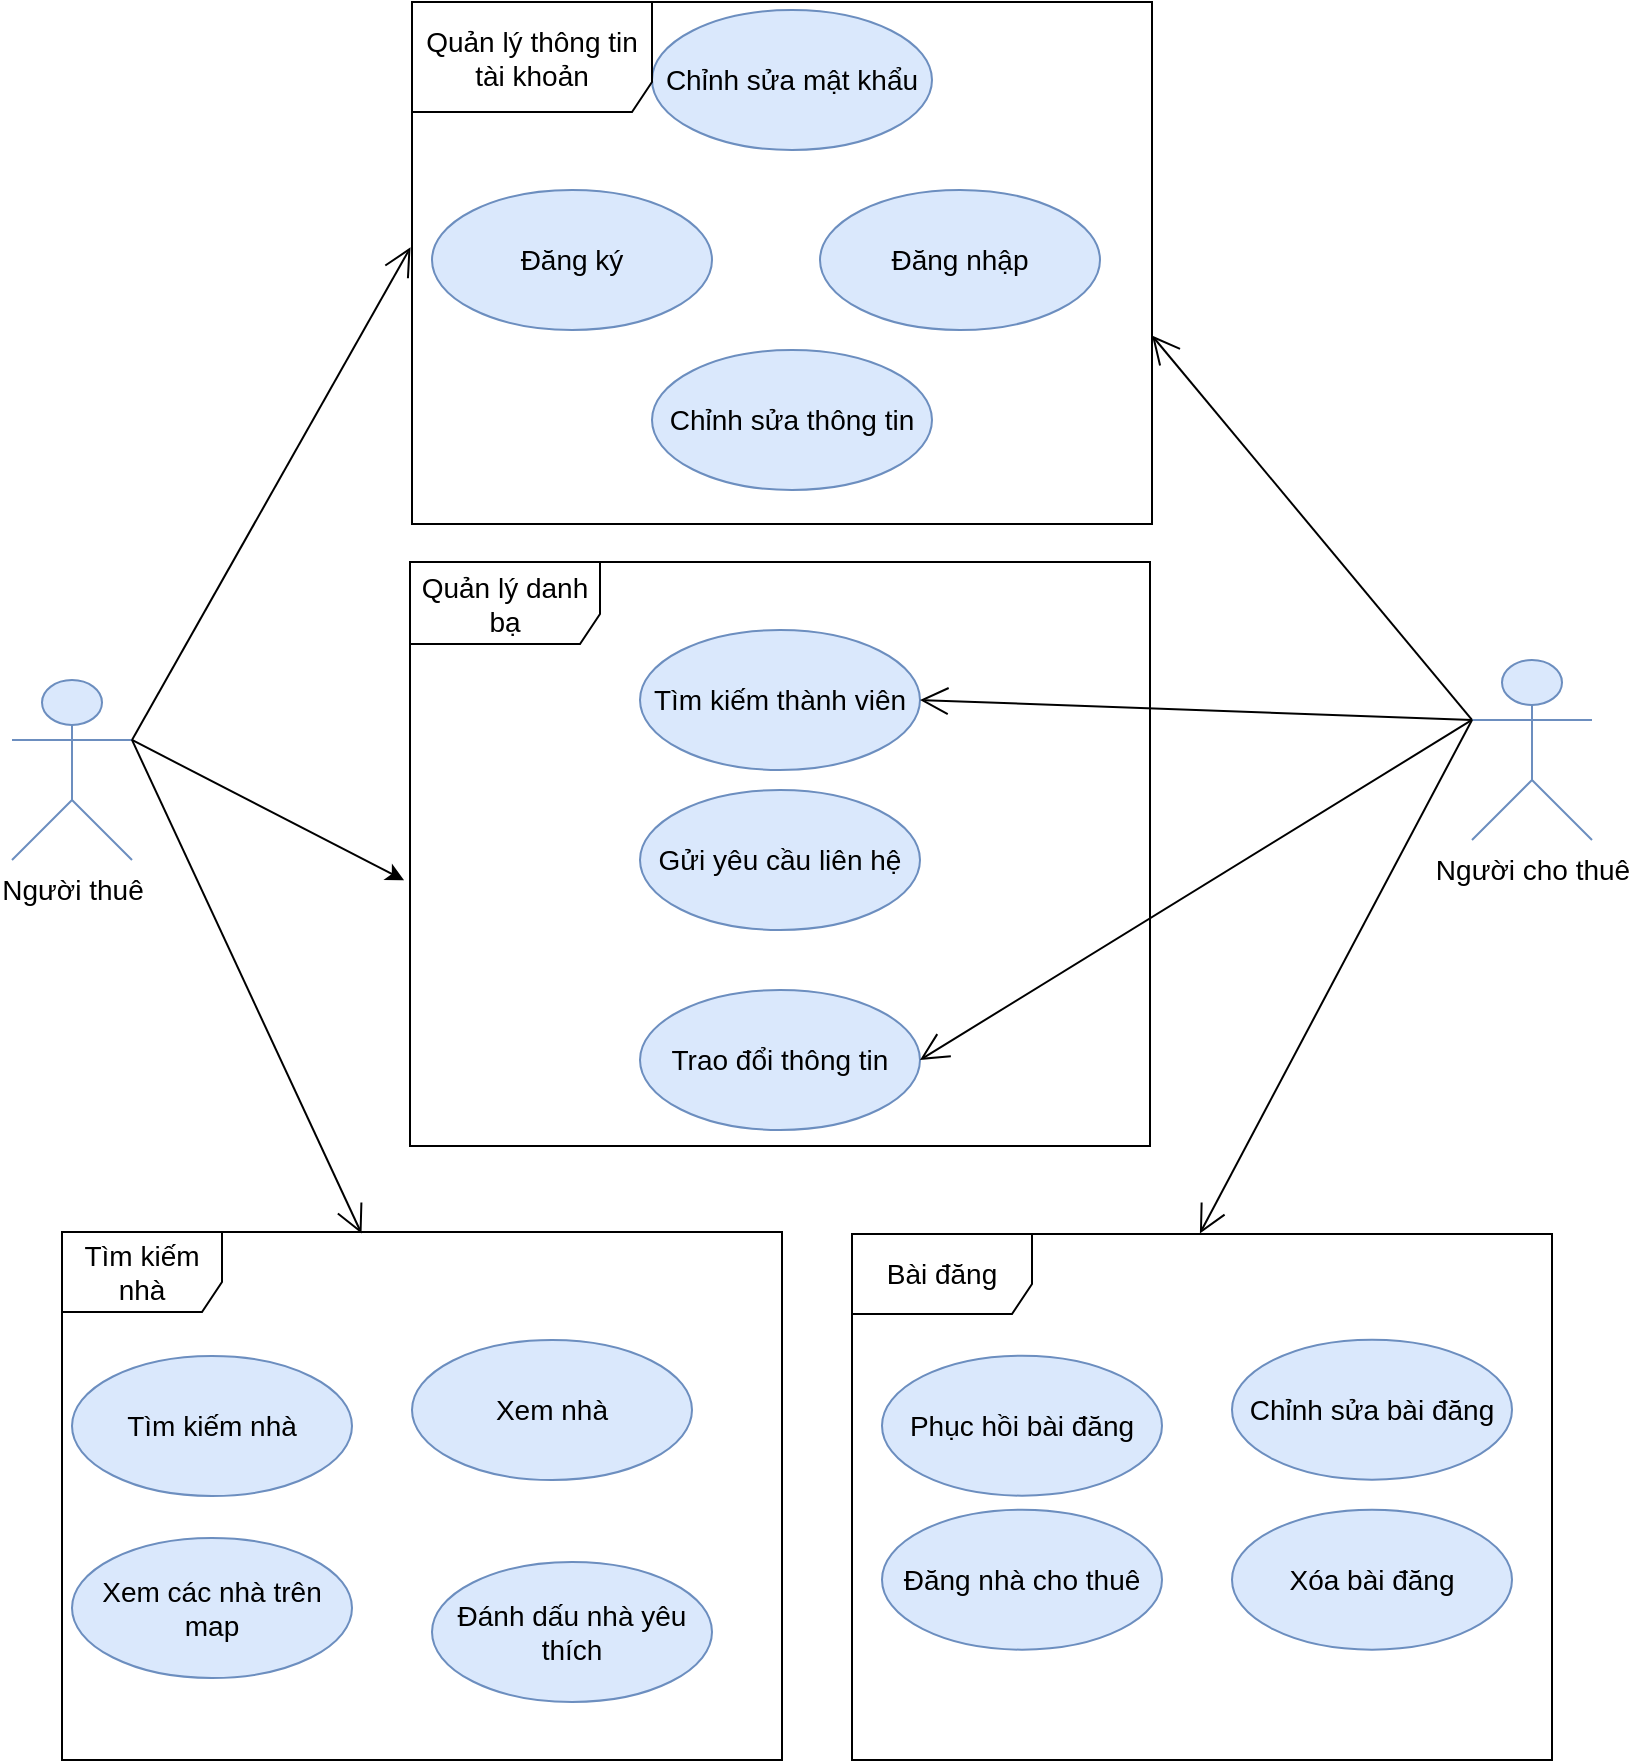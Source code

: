<mxfile version="10.6.8" type="device"><diagram id="aITTfIgTUDCKvzH1AatK" name="Page-1"><mxGraphModel dx="1058" dy="628" grid="1" gridSize="10" guides="1" tooltips="1" connect="1" arrows="1" fold="1" page="1" pageScale="1" pageWidth="850" pageHeight="1100" background="#ffffff" math="0" shadow="0"><root><mxCell id="0"/><mxCell id="1" parent="0"/><mxCell id="lCJVGR9CN6dgxYQbBKkd-1" value="&lt;font style=&quot;font-size: 14px&quot;&gt;Người thuê&lt;/font&gt;" style="shape=umlActor;verticalLabelPosition=bottom;labelBackgroundColor=#ffffff;verticalAlign=top;html=1;outlineConnect=0;fillColor=#dae8fc;strokeColor=#6c8ebf;" parent="1" vertex="1"><mxGeometry x="20" y="399" width="60" height="90" as="geometry"/></mxCell><mxCell id="lCJVGR9CN6dgxYQbBKkd-2" value="&lt;font style=&quot;font-size: 14px&quot;&gt;Tìm kiếm nhà&lt;/font&gt;" style="ellipse;whiteSpace=wrap;html=1;fillColor=#dae8fc;strokeColor=#6c8ebf;" parent="1" vertex="1"><mxGeometry x="50" y="737" width="140" height="70" as="geometry"/></mxCell><mxCell id="lCJVGR9CN6dgxYQbBKkd-3" value="&lt;font style=&quot;font-size: 14px&quot;&gt;Xem nhà&lt;/font&gt;" style="ellipse;whiteSpace=wrap;html=1;fillColor=#dae8fc;strokeColor=#6c8ebf;" parent="1" vertex="1"><mxGeometry x="220" y="729" width="140" height="70" as="geometry"/></mxCell><mxCell id="lCJVGR9CN6dgxYQbBKkd-13" value="&lt;span style=&quot;font-size: 14px&quot;&gt;Trao đổi thông tin&lt;/span&gt;" style="ellipse;whiteSpace=wrap;html=1;fillColor=#dae8fc;strokeColor=#6c8ebf;" parent="1" vertex="1"><mxGeometry x="334" y="554" width="140" height="70" as="geometry"/></mxCell><mxCell id="4eIvCXBPZZ2cd2p5U9LC-11" value="&lt;font style=&quot;font-size: 14px&quot;&gt;Người cho thuê&lt;/font&gt;" style="shape=umlActor;verticalLabelPosition=bottom;labelBackgroundColor=#ffffff;verticalAlign=top;html=1;outlineConnect=0;fillColor=#dae8fc;strokeColor=#6c8ebf;" parent="1" vertex="1"><mxGeometry x="750" y="389" width="60" height="90" as="geometry"/></mxCell><mxCell id="4eIvCXBPZZ2cd2p5U9LC-15" value="&lt;span style=&quot;font-size: 14px&quot;&gt;Đăng nhà cho thuê&lt;/span&gt;" style="ellipse;whiteSpace=wrap;html=1;fillColor=#dae8fc;strokeColor=#6c8ebf;" parent="1" vertex="1"><mxGeometry x="455" y="813.833" width="140" height="70" as="geometry"/></mxCell><mxCell id="4eIvCXBPZZ2cd2p5U9LC-27" value="&lt;span style=&quot;font-size: 14px&quot;&gt;Xóa bài đăng&lt;/span&gt;" style="ellipse;whiteSpace=wrap;html=1;fillColor=#dae8fc;strokeColor=#6c8ebf;" parent="1" vertex="1"><mxGeometry x="630" y="813.833" width="140" height="70" as="geometry"/></mxCell><mxCell id="OgLGYEmqwrTIDfPvO6c8-2" value="&lt;span style=&quot;font-size: 14px&quot;&gt;Đăng ký&lt;/span&gt;" style="ellipse;whiteSpace=wrap;html=1;fillColor=#dae8fc;strokeColor=#6c8ebf;" parent="1" vertex="1"><mxGeometry x="230" y="154" width="140" height="70" as="geometry"/></mxCell><mxCell id="OgLGYEmqwrTIDfPvO6c8-4" value="&lt;span style=&quot;font-size: 14px&quot;&gt;Đăng nhập&lt;/span&gt;" style="ellipse;whiteSpace=wrap;html=1;fillColor=#dae8fc;strokeColor=#6c8ebf;" parent="1" vertex="1"><mxGeometry x="424" y="154" width="140" height="70" as="geometry"/></mxCell><mxCell id="VhTbaq52XP7hYpE-MDrH-7" value="&lt;span style=&quot;font-size: 14px&quot;&gt;Chỉnh sửa bài đăng&lt;/span&gt;" style="ellipse;whiteSpace=wrap;html=1;fillColor=#dae8fc;strokeColor=#6c8ebf;" parent="1" vertex="1"><mxGeometry x="630" y="728.833" width="140" height="70" as="geometry"/></mxCell><mxCell id="VhTbaq52XP7hYpE-MDrH-9" value="&lt;span style=&quot;font-size: 14px&quot;&gt;Phục hồi bài đăng&lt;/span&gt;" style="ellipse;whiteSpace=wrap;html=1;fillColor=#dae8fc;strokeColor=#6c8ebf;" parent="1" vertex="1"><mxGeometry x="455" y="736.833" width="140" height="70" as="geometry"/></mxCell><mxCell id="I8Wox-6RDZNoHlPwy-0c-1" value="&lt;span style=&quot;font-size: 14px&quot;&gt;Chỉnh sửa thông tin&lt;/span&gt;" style="ellipse;whiteSpace=wrap;html=1;fillColor=#dae8fc;strokeColor=#6c8ebf;" parent="1" vertex="1"><mxGeometry x="340" y="234" width="140" height="70" as="geometry"/></mxCell><mxCell id="I8Wox-6RDZNoHlPwy-0c-2" value="&lt;span style=&quot;font-size: 14px&quot;&gt;Chỉnh sửa mật khẩu&lt;/span&gt;" style="ellipse;whiteSpace=wrap;html=1;fillColor=#dae8fc;strokeColor=#6c8ebf;" parent="1" vertex="1"><mxGeometry x="340" y="64" width="140" height="70" as="geometry"/></mxCell><mxCell id="I8Wox-6RDZNoHlPwy-0c-3" value="&lt;span style=&quot;font-size: 14px&quot;&gt;Gửi yêu cầu liên hệ&lt;/span&gt;" style="ellipse;whiteSpace=wrap;html=1;fillColor=#dae8fc;strokeColor=#6c8ebf;" parent="1" vertex="1"><mxGeometry x="334" y="454" width="140" height="70" as="geometry"/></mxCell><mxCell id="I8Wox-6RDZNoHlPwy-0c-4" value="&lt;span style=&quot;font-size: 14px&quot;&gt;Tìm kiếm thành viên&lt;/span&gt;" style="ellipse;whiteSpace=wrap;html=1;fillColor=#dae8fc;strokeColor=#6c8ebf;" parent="1" vertex="1"><mxGeometry x="334" y="374" width="140" height="70" as="geometry"/></mxCell><mxCell id="I8Wox-6RDZNoHlPwy-0c-7" value="&lt;font style=&quot;font-size: 14px&quot;&gt;Xem các nhà trên map&lt;/font&gt;" style="ellipse;whiteSpace=wrap;html=1;fillColor=#dae8fc;strokeColor=#6c8ebf;" parent="1" vertex="1"><mxGeometry x="50" y="828" width="140" height="70" as="geometry"/></mxCell><mxCell id="I8Wox-6RDZNoHlPwy-0c-9" value="&lt;span style=&quot;font-size: 14px&quot;&gt;Đánh dấu nhà yêu thích&lt;/span&gt;" style="ellipse;whiteSpace=wrap;html=1;fillColor=#dae8fc;strokeColor=#6c8ebf;" parent="1" vertex="1"><mxGeometry x="230" y="840" width="140" height="70" as="geometry"/></mxCell><mxCell id="I8Wox-6RDZNoHlPwy-0c-16" value="&lt;font style=&quot;font-size: 14px&quot;&gt;Quản lý thông tin tài khoản&lt;/font&gt;" style="shape=umlFrame;whiteSpace=wrap;html=1;width=120;height=55;" parent="1" vertex="1"><mxGeometry x="220" y="60" width="370" height="261" as="geometry"/></mxCell><mxCell id="I8Wox-6RDZNoHlPwy-0c-18" value="&lt;font style=&quot;font-size: 14px&quot;&gt;Tìm kiếm nhà&lt;/font&gt;" style="shape=umlFrame;whiteSpace=wrap;html=1;width=80;height=40;" parent="1" vertex="1"><mxGeometry x="45" y="675" width="360" height="264" as="geometry"/></mxCell><mxCell id="I8Wox-6RDZNoHlPwy-0c-20" value="&lt;font style=&quot;font-size: 14px&quot;&gt;Bài đăng&lt;/font&gt;" style="shape=umlFrame;whiteSpace=wrap;html=1;width=90;height=40;" parent="1" vertex="1"><mxGeometry x="440" y="676" width="350" height="263" as="geometry"/></mxCell><mxCell id="I8Wox-6RDZNoHlPwy-0c-21" value="" style="endArrow=open;endFill=1;endSize=12;html=1;exitX=0;exitY=0.333;exitDx=0;exitDy=0;exitPerimeter=0;entryX=1;entryY=0.639;entryDx=0;entryDy=0;entryPerimeter=0;" parent="1" source="4eIvCXBPZZ2cd2p5U9LC-11" target="I8Wox-6RDZNoHlPwy-0c-16" edge="1"><mxGeometry width="160" relative="1" as="geometry"><mxPoint x="730" y="299" as="sourcePoint"/><mxPoint x="890" y="299" as="targetPoint"/></mxGeometry></mxCell><mxCell id="I8Wox-6RDZNoHlPwy-0c-22" value="" style="endArrow=open;endFill=1;endSize=12;html=1;exitX=1;exitY=0.333;exitDx=0;exitDy=0;exitPerimeter=0;entryX=-0.002;entryY=0.47;entryDx=0;entryDy=0;entryPerimeter=0;" parent="1" source="lCJVGR9CN6dgxYQbBKkd-1" target="I8Wox-6RDZNoHlPwy-0c-16" edge="1"><mxGeometry width="160" relative="1" as="geometry"><mxPoint x="930.333" y="548.667" as="sourcePoint"/><mxPoint x="579.667" y="259.333" as="targetPoint"/></mxGeometry></mxCell><mxCell id="I8Wox-6RDZNoHlPwy-0c-24" value="" style="endArrow=open;endFill=1;endSize=12;html=1;entryX=1;entryY=0.5;entryDx=0;entryDy=0;exitX=0;exitY=0.333;exitDx=0;exitDy=0;exitPerimeter=0;" parent="1" source="4eIvCXBPZZ2cd2p5U9LC-11" target="I8Wox-6RDZNoHlPwy-0c-4" edge="1"><mxGeometry width="160" relative="1" as="geometry"><mxPoint x="860" y="569" as="sourcePoint"/><mxPoint x="720" y="489" as="targetPoint"/></mxGeometry></mxCell><mxCell id="I8Wox-6RDZNoHlPwy-0c-25" value="" style="endArrow=open;endFill=1;endSize=12;html=1;entryX=1;entryY=0.5;entryDx=0;entryDy=0;exitX=0;exitY=0.333;exitDx=0;exitDy=0;exitPerimeter=0;" parent="1" source="4eIvCXBPZZ2cd2p5U9LC-11" target="lCJVGR9CN6dgxYQbBKkd-13" edge="1"><mxGeometry width="160" relative="1" as="geometry"><mxPoint x="840" y="599" as="sourcePoint"/><mxPoint x="519.667" y="464.667" as="targetPoint"/></mxGeometry></mxCell><mxCell id="I8Wox-6RDZNoHlPwy-0c-29" value="" style="endArrow=open;endFill=1;endSize=12;html=1;entryX=0.416;entryY=0.003;entryDx=0;entryDy=0;entryPerimeter=0;exitX=1;exitY=0.333;exitDx=0;exitDy=0;exitPerimeter=0;" parent="1" source="lCJVGR9CN6dgxYQbBKkd-1" target="I8Wox-6RDZNoHlPwy-0c-18" edge="1"><mxGeometry width="160" relative="1" as="geometry"><mxPoint x="-49.667" y="574" as="sourcePoint"/><mxPoint x="170.333" y="839.333" as="targetPoint"/></mxGeometry></mxCell><mxCell id="I8Wox-6RDZNoHlPwy-0c-30" value="" style="endArrow=open;endFill=1;endSize=12;html=1;entryX=0.497;entryY=-0.001;entryDx=0;entryDy=0;entryPerimeter=0;exitX=0;exitY=0.333;exitDx=0;exitDy=0;exitPerimeter=0;" parent="1" source="4eIvCXBPZZ2cd2p5U9LC-11" target="I8Wox-6RDZNoHlPwy-0c-20" edge="1"><mxGeometry width="160" relative="1" as="geometry"><mxPoint x="900" y="599" as="sourcePoint"/><mxPoint x="515.667" y="614" as="targetPoint"/></mxGeometry></mxCell><mxCell id="pOisRE1Cmo9m_RxzKDiZ-1" value="&lt;font style=&quot;font-size: 14px&quot;&gt;Quản lý danh bạ&lt;/font&gt;" style="shape=umlFrame;whiteSpace=wrap;html=1;width=95;height=41;" parent="1" vertex="1"><mxGeometry x="219" y="340" width="370" height="292" as="geometry"/></mxCell><mxCell id="pOisRE1Cmo9m_RxzKDiZ-2" value="" style="endArrow=classic;html=1;exitX=1;exitY=0.333;exitDx=0;exitDy=0;exitPerimeter=0;entryX=-0.008;entryY=0.545;entryDx=0;entryDy=0;entryPerimeter=0;" parent="1" source="lCJVGR9CN6dgxYQbBKkd-1" target="pOisRE1Cmo9m_RxzKDiZ-1" edge="1"><mxGeometry width="50" height="50" relative="1" as="geometry"><mxPoint x="150" y="460" as="sourcePoint"/><mxPoint x="200" y="410" as="targetPoint"/></mxGeometry></mxCell></root></mxGraphModel></diagram><diagram id="WCeLl1vzeU7zEFbynu-a" name="Page-2"><mxGraphModel dx="1058" dy="628" grid="1" gridSize="10" guides="1" tooltips="1" connect="1" arrows="1" fold="1" page="1" pageScale="1" pageWidth="850" pageHeight="1100" math="0" shadow="0"><root><mxCell id="zK7bNTHslPABwDXz5Jcp-0"/><mxCell id="zK7bNTHslPABwDXz5Jcp-1" parent="zK7bNTHslPABwDXz5Jcp-0"/><mxCell id="NjEVbsQ8hocZJZDu6z12-0" value="Đăng nhập" style="swimlane;html=1;childLayout=stackLayout;resizeParent=1;resizeParentMax=0;startSize=20;" parent="zK7bNTHslPABwDXz5Jcp-1" vertex="1"><mxGeometry x="80" y="30" width="510" height="680" as="geometry"><mxRectangle x="80" y="30" width="90" height="20" as="alternateBounds"/></mxGeometry></mxCell><mxCell id="NjEVbsQ8hocZJZDu6z12-1" value="Người dùng" style="swimlane;html=1;startSize=20;" parent="NjEVbsQ8hocZJZDu6z12-0" vertex="1"><mxGeometry y="20" width="220" height="660" as="geometry"/></mxCell><mxCell id="NjEVbsQ8hocZJZDu6z12-2" value="" style="ellipse;html=1;shape=startState;fillColor=#000000;strokeColor=#ff0000;" parent="NjEVbsQ8hocZJZDu6z12-1" vertex="1"><mxGeometry x="70" y="45" width="50" height="50" as="geometry"/></mxCell><mxCell id="NjEVbsQ8hocZJZDu6z12-3" value="Điền thông tin form" style="strokeWidth=2;rounded=1;arcSize=10;whiteSpace=wrap;html=1;align=center;fontSize=14;" parent="NjEVbsQ8hocZJZDu6z12-1" vertex="1"><mxGeometry x="45" y="220" width="100" height="50" as="geometry"/></mxCell><mxCell id="NjEVbsQ8hocZJZDu6z12-4" value="&lt;font style=&quot;font-size: 14px&quot;&gt;Đăng nhập&lt;/font&gt;" style="text;html=1;strokeColor=none;fillColor=none;align=center;verticalAlign=middle;whiteSpace=wrap;rounded=0;" parent="NjEVbsQ8hocZJZDu6z12-1" vertex="1"><mxGeometry x="120" y="55" width="90" height="30" as="geometry"/></mxCell><mxCell id="NjEVbsQ8hocZJZDu6z12-5" value="" style="endArrow=classic;html=1;exitX=0.5;exitY=1;exitDx=0;exitDy=0;entryX=0;entryY=0.5;entryDx=0;entryDy=0;" parent="NjEVbsQ8hocZJZDu6z12-0" source="NjEVbsQ8hocZJZDu6z12-2" target="NjEVbsQ8hocZJZDu6z12-9" edge="1"><mxGeometry width="50" height="50" relative="1" as="geometry"><mxPoint x="120" y="450" as="sourcePoint"/><mxPoint x="170" y="400" as="targetPoint"/><Array as="points"><mxPoint x="95" y="160"/></Array></mxGeometry></mxCell><mxCell id="NjEVbsQ8hocZJZDu6z12-6" value="" style="endArrow=classic;html=1;exitX=0.5;exitY=1;exitDx=0;exitDy=0;entryX=1;entryY=0.5;entryDx=0;entryDy=0;" parent="NjEVbsQ8hocZJZDu6z12-0" source="NjEVbsQ8hocZJZDu6z12-9" target="NjEVbsQ8hocZJZDu6z12-3" edge="1"><mxGeometry width="50" height="50" relative="1" as="geometry"><mxPoint x="210" y="290" as="sourcePoint"/><mxPoint x="260" y="240" as="targetPoint"/><Array as="points"><mxPoint x="320" y="265"/></Array></mxGeometry></mxCell><mxCell id="NjEVbsQ8hocZJZDu6z12-7" value="" style="endArrow=classic;html=1;exitX=0.5;exitY=1;exitDx=0;exitDy=0;entryX=0;entryY=0.5;entryDx=0;entryDy=0;" parent="NjEVbsQ8hocZJZDu6z12-0" source="NjEVbsQ8hocZJZDu6z12-3" target="NjEVbsQ8hocZJZDu6z12-10" edge="1"><mxGeometry width="50" height="50" relative="1" as="geometry"><mxPoint x="120" y="410" as="sourcePoint"/><mxPoint x="170" y="360" as="targetPoint"/><Array as="points"><mxPoint x="95" y="345"/></Array></mxGeometry></mxCell><mxCell id="NjEVbsQ8hocZJZDu6z12-8" value="Hệ thống" style="swimlane;html=1;startSize=20;" parent="NjEVbsQ8hocZJZDu6z12-0" vertex="1"><mxGeometry x="220" y="20" width="290" height="660" as="geometry"/></mxCell><mxCell id="NjEVbsQ8hocZJZDu6z12-9" value="Hiển thị form đăng nhập" style="strokeWidth=2;rounded=1;arcSize=10;whiteSpace=wrap;html=1;align=center;fontSize=14;" parent="NjEVbsQ8hocZJZDu6z12-8" vertex="1"><mxGeometry x="50" y="115" width="100" height="50" as="geometry"/></mxCell><mxCell id="NjEVbsQ8hocZJZDu6z12-10" value="Kiểm tra thông tin" style="strokeWidth=2;rounded=1;arcSize=10;whiteSpace=wrap;html=1;align=center;fontSize=14;" parent="NjEVbsQ8hocZJZDu6z12-8" vertex="1"><mxGeometry x="50" y="300" width="100" height="50" as="geometry"/></mxCell><mxCell id="NjEVbsQ8hocZJZDu6z12-11" value="" style="rhombus;whiteSpace=wrap;html=1;" parent="NjEVbsQ8hocZJZDu6z12-8" vertex="1"><mxGeometry x="80" y="390" width="40" height="40" as="geometry"/></mxCell><mxCell id="NjEVbsQ8hocZJZDu6z12-12" value="Hiển thị trang chủ" style="strokeWidth=2;rounded=1;arcSize=10;whiteSpace=wrap;html=1;align=center;fontSize=14;" parent="NjEVbsQ8hocZJZDu6z12-8" vertex="1"><mxGeometry x="50" y="510" width="100" height="50" as="geometry"/></mxCell><mxCell id="NjEVbsQ8hocZJZDu6z12-13" value="" style="endArrow=classic;html=1;exitX=0.5;exitY=1;exitDx=0;exitDy=0;entryX=0.5;entryY=0;entryDx=0;entryDy=0;" parent="NjEVbsQ8hocZJZDu6z12-8" source="NjEVbsQ8hocZJZDu6z12-10" target="NjEVbsQ8hocZJZDu6z12-11" edge="1"><mxGeometry width="50" height="50" relative="1" as="geometry"><mxPoint x="-150" y="440" as="sourcePoint"/><mxPoint x="-100" y="390" as="targetPoint"/></mxGeometry></mxCell><mxCell id="NjEVbsQ8hocZJZDu6z12-14" value="Hiển thị thông báo sai" style="strokeWidth=2;rounded=1;arcSize=10;whiteSpace=wrap;html=1;align=center;fontSize=14;" parent="NjEVbsQ8hocZJZDu6z12-8" vertex="1"><mxGeometry x="180" y="385" width="100" height="50" as="geometry"/></mxCell><mxCell id="NjEVbsQ8hocZJZDu6z12-15" value="&lt;span style=&quot;font-size: 14px&quot;&gt;Sai&lt;/span&gt;" style="html=1;verticalAlign=bottom;endArrow=block;exitX=1;exitY=0.5;exitDx=0;exitDy=0;entryX=0;entryY=0.5;entryDx=0;entryDy=0;" parent="NjEVbsQ8hocZJZDu6z12-8" source="NjEVbsQ8hocZJZDu6z12-11" target="NjEVbsQ8hocZJZDu6z12-14" edge="1"><mxGeometry width="80" relative="1" as="geometry"><mxPoint x="110" y="440" as="sourcePoint"/><mxPoint x="110" y="520" as="targetPoint"/></mxGeometry></mxCell><mxCell id="NjEVbsQ8hocZJZDu6z12-16" value="" style="endArrow=classic;html=1;exitX=0.5;exitY=0;exitDx=0;exitDy=0;entryX=1;entryY=0.5;entryDx=0;entryDy=0;" parent="NjEVbsQ8hocZJZDu6z12-8" source="NjEVbsQ8hocZJZDu6z12-14" target="NjEVbsQ8hocZJZDu6z12-9" edge="1"><mxGeometry width="50" height="50" relative="1" as="geometry"><mxPoint x="110" y="360" as="sourcePoint"/><mxPoint x="110" y="400" as="targetPoint"/><Array as="points"><mxPoint x="230" y="140"/></Array></mxGeometry></mxCell><mxCell id="NjEVbsQ8hocZJZDu6z12-17" value="" style="edgeStyle=orthogonalEdgeStyle;rounded=0;orthogonalLoop=1;jettySize=auto;html=1;exitX=0.5;exitY=1;exitDx=0;exitDy=0;" parent="NjEVbsQ8hocZJZDu6z12-8" source="NjEVbsQ8hocZJZDu6z12-12" target="NjEVbsQ8hocZJZDu6z12-18" edge="1"><mxGeometry relative="1" as="geometry"><mxPoint x="100" y="710" as="sourcePoint"/></mxGeometry></mxCell><mxCell id="NjEVbsQ8hocZJZDu6z12-18" value="" style="ellipse;html=1;shape=endState;fillColor=#000000;strokeColor=#ff0000;" parent="NjEVbsQ8hocZJZDu6z12-8" vertex="1"><mxGeometry x="85" y="600" width="30" height="30" as="geometry"/></mxCell><mxCell id="NjEVbsQ8hocZJZDu6z12-19" value="&lt;span style=&quot;font-size: 14px&quot;&gt;Đúng&lt;/span&gt;" style="html=1;verticalAlign=bottom;endArrow=block;exitX=0.5;exitY=1;exitDx=0;exitDy=0;entryX=0.5;entryY=0;" parent="NjEVbsQ8hocZJZDu6z12-8" source="NjEVbsQ8hocZJZDu6z12-11" target="NjEVbsQ8hocZJZDu6z12-12" edge="1"><mxGeometry width="80" relative="1" as="geometry"><mxPoint x="410" y="430" as="sourcePoint"/><mxPoint x="160" y="510" as="targetPoint"/></mxGeometry></mxCell><mxCell id="NjEVbsQ8hocZJZDu6z12-20" value="Đăng ký" style="swimlane;html=1;childLayout=stackLayout;resizeParent=1;resizeParentMax=0;startSize=20;" parent="zK7bNTHslPABwDXz5Jcp-1" vertex="1"><mxGeometry x="627" y="30" width="670" height="1002" as="geometry"/></mxCell><mxCell id="NjEVbsQ8hocZJZDu6z12-21" value="Người dùng" style="swimlane;html=1;startSize=20;" parent="NjEVbsQ8hocZJZDu6z12-20" vertex="1"><mxGeometry y="20" width="310" height="982" as="geometry"/></mxCell><mxCell id="NjEVbsQ8hocZJZDu6z12-22" value="" style="ellipse;html=1;shape=startState;fillColor=#000000;strokeColor=#ff0000;" parent="NjEVbsQ8hocZJZDu6z12-21" vertex="1"><mxGeometry x="70" y="45" width="50" height="50" as="geometry"/></mxCell><mxCell id="NjEVbsQ8hocZJZDu6z12-23" value="Điền thông tin form" style="strokeWidth=2;rounded=1;arcSize=10;whiteSpace=wrap;html=1;align=center;fontSize=14;" parent="NjEVbsQ8hocZJZDu6z12-21" vertex="1"><mxGeometry x="45" y="220" width="100" height="50" as="geometry"/></mxCell><mxCell id="NjEVbsQ8hocZJZDu6z12-24" value="&lt;font style=&quot;font-size: 14px&quot;&gt;Đăng ký&lt;/font&gt;" style="text;html=1;strokeColor=none;fillColor=none;align=center;verticalAlign=middle;whiteSpace=wrap;rounded=0;" parent="NjEVbsQ8hocZJZDu6z12-21" vertex="1"><mxGeometry x="120" y="55" width="90" height="30" as="geometry"/></mxCell><mxCell id="NjEVbsQ8hocZJZDu6z12-25" value="Xác nhận tài khoản thông qua email" style="strokeWidth=2;rounded=1;arcSize=10;whiteSpace=wrap;html=1;align=center;fontSize=14;" parent="NjEVbsQ8hocZJZDu6z12-21" vertex="1"><mxGeometry x="66" y="712" width="100" height="68" as="geometry"/></mxCell><mxCell id="NjEVbsQ8hocZJZDu6z12-26" value="" style="endArrow=classic;html=1;exitX=0.5;exitY=1;exitDx=0;exitDy=0;entryX=0;entryY=0.5;entryDx=0;entryDy=0;" parent="NjEVbsQ8hocZJZDu6z12-20" source="NjEVbsQ8hocZJZDu6z12-22" target="NjEVbsQ8hocZJZDu6z12-30" edge="1"><mxGeometry width="50" height="50" relative="1" as="geometry"><mxPoint x="120" y="450" as="sourcePoint"/><mxPoint x="170" y="400" as="targetPoint"/><Array as="points"><mxPoint x="95" y="160"/></Array></mxGeometry></mxCell><mxCell id="NjEVbsQ8hocZJZDu6z12-27" value="" style="endArrow=classic;html=1;exitX=0.5;exitY=1;exitDx=0;exitDy=0;entryX=1;entryY=0.5;entryDx=0;entryDy=0;" parent="NjEVbsQ8hocZJZDu6z12-20" source="NjEVbsQ8hocZJZDu6z12-30" target="NjEVbsQ8hocZJZDu6z12-23" edge="1"><mxGeometry width="50" height="50" relative="1" as="geometry"><mxPoint x="210" y="290" as="sourcePoint"/><mxPoint x="260" y="240" as="targetPoint"/><Array as="points"><mxPoint x="441" y="265"/></Array></mxGeometry></mxCell><mxCell id="NjEVbsQ8hocZJZDu6z12-28" value="" style="endArrow=classic;html=1;exitX=0.5;exitY=1;exitDx=0;exitDy=0;entryX=0;entryY=0.5;entryDx=0;entryDy=0;" parent="NjEVbsQ8hocZJZDu6z12-20" source="NjEVbsQ8hocZJZDu6z12-23" target="NjEVbsQ8hocZJZDu6z12-31" edge="1"><mxGeometry width="50" height="50" relative="1" as="geometry"><mxPoint x="120" y="410" as="sourcePoint"/><mxPoint x="170" y="360" as="targetPoint"/><Array as="points"><mxPoint x="95" y="345"/></Array></mxGeometry></mxCell><mxCell id="NjEVbsQ8hocZJZDu6z12-29" value="Hệ thống" style="swimlane;html=1;startSize=20;" parent="NjEVbsQ8hocZJZDu6z12-20" vertex="1"><mxGeometry x="310" y="20" width="360" height="982" as="geometry"/></mxCell><mxCell id="NjEVbsQ8hocZJZDu6z12-30" value="Hiển thị form đăng ký" style="strokeWidth=2;rounded=1;arcSize=10;whiteSpace=wrap;html=1;align=center;fontSize=14;" parent="NjEVbsQ8hocZJZDu6z12-29" vertex="1"><mxGeometry x="81" y="115" width="100" height="50" as="geometry"/></mxCell><mxCell id="NjEVbsQ8hocZJZDu6z12-31" value="Kiểm tra tồn tại Email" style="strokeWidth=2;rounded=1;arcSize=10;whiteSpace=wrap;html=1;align=center;fontSize=14;" parent="NjEVbsQ8hocZJZDu6z12-29" vertex="1"><mxGeometry x="90" y="300" width="100" height="50" as="geometry"/></mxCell><mxCell id="NjEVbsQ8hocZJZDu6z12-32" value="" style="rhombus;whiteSpace=wrap;html=1;" parent="NjEVbsQ8hocZJZDu6z12-29" vertex="1"><mxGeometry x="120" y="390" width="40" height="40" as="geometry"/></mxCell><mxCell id="NjEVbsQ8hocZJZDu6z12-33" value="" style="endArrow=classic;html=1;exitX=0.5;exitY=1;exitDx=0;exitDy=0;entryX=0.5;entryY=0;entryDx=0;entryDy=0;" parent="NjEVbsQ8hocZJZDu6z12-29" source="NjEVbsQ8hocZJZDu6z12-31" target="NjEVbsQ8hocZJZDu6z12-32" edge="1"><mxGeometry width="50" height="50" relative="1" as="geometry"><mxPoint x="-110" y="440" as="sourcePoint"/><mxPoint x="-60" y="390" as="targetPoint"/></mxGeometry></mxCell><mxCell id="NjEVbsQ8hocZJZDu6z12-34" value="Hiển thị thông báo Email đã tồn tại" style="strokeWidth=2;rounded=1;arcSize=10;whiteSpace=wrap;html=1;align=center;fontSize=14;" parent="NjEVbsQ8hocZJZDu6z12-29" vertex="1"><mxGeometry x="219" y="385" width="100" height="50" as="geometry"/></mxCell><mxCell id="NjEVbsQ8hocZJZDu6z12-35" value="&lt;span style=&quot;font-size: 14px&quot;&gt;Có&lt;/span&gt;" style="html=1;verticalAlign=bottom;endArrow=block;exitX=1;exitY=0.5;exitDx=0;exitDy=0;entryX=0;entryY=0.5;entryDx=0;entryDy=0;" parent="NjEVbsQ8hocZJZDu6z12-29" source="NjEVbsQ8hocZJZDu6z12-32" edge="1"><mxGeometry width="80" relative="1" as="geometry"><mxPoint x="150" y="440" as="sourcePoint"/><mxPoint x="220" y="410" as="targetPoint"/></mxGeometry></mxCell><mxCell id="NjEVbsQ8hocZJZDu6z12-36" value="" style="endArrow=classic;html=1;exitX=0.5;exitY=0;exitDx=0;exitDy=0;entryX=1;entryY=0.5;entryDx=0;entryDy=0;" parent="NjEVbsQ8hocZJZDu6z12-29" source="NjEVbsQ8hocZJZDu6z12-34" edge="1"><mxGeometry width="50" height="50" relative="1" as="geometry"><mxPoint x="139" y="360" as="sourcePoint"/><mxPoint x="179" y="140" as="targetPoint"/><Array as="points"><mxPoint x="269" y="140"/></Array></mxGeometry></mxCell><mxCell id="NjEVbsQ8hocZJZDu6z12-37" value="&lt;span style=&quot;font-size: 14px&quot;&gt;Chưa có&lt;/span&gt;" style="html=1;verticalAlign=bottom;endArrow=block;exitX=0.5;exitY=1;exitDx=0;exitDy=0;" parent="NjEVbsQ8hocZJZDu6z12-29" source="NjEVbsQ8hocZJZDu6z12-32" edge="1"><mxGeometry width="80" relative="1" as="geometry"><mxPoint x="145" y="-308" as="sourcePoint"/><mxPoint x="140" y="522" as="targetPoint"/></mxGeometry></mxCell><mxCell id="NjEVbsQ8hocZJZDu6z12-38" value="Hiển thị thông báo gửi link xác nhận vào email" style="strokeWidth=2;rounded=1;arcSize=10;whiteSpace=wrap;html=1;align=center;fontSize=14;" parent="NjEVbsQ8hocZJZDu6z12-29" vertex="1"><mxGeometry x="90" y="602" width="100" height="68" as="geometry"/></mxCell><mxCell id="NjEVbsQ8hocZJZDu6z12-39" value="Gửi link xác nhận" style="strokeWidth=2;rounded=1;arcSize=10;whiteSpace=wrap;html=1;align=center;fontSize=14;" parent="NjEVbsQ8hocZJZDu6z12-29" vertex="1"><mxGeometry x="90" y="502" width="100" height="50" as="geometry"/></mxCell><mxCell id="NjEVbsQ8hocZJZDu6z12-40" value="" style="endArrow=classic;html=1;exitX=0.5;exitY=1;exitDx=0;exitDy=0;entryX=0.5;entryY=0;entryDx=0;entryDy=0;" parent="NjEVbsQ8hocZJZDu6z12-29" source="NjEVbsQ8hocZJZDu6z12-39" target="NjEVbsQ8hocZJZDu6z12-38" edge="1"><mxGeometry width="50" height="50" relative="1" as="geometry"><mxPoint x="276" y="632" as="sourcePoint"/><mxPoint x="326" y="582" as="targetPoint"/></mxGeometry></mxCell><mxCell id="NjEVbsQ8hocZJZDu6z12-41" value="Hiển thị trang chủ" style="strokeWidth=2;rounded=1;arcSize=10;whiteSpace=wrap;html=1;align=center;fontSize=14;" parent="NjEVbsQ8hocZJZDu6z12-29" vertex="1"><mxGeometry x="90" y="780" width="100" height="68" as="geometry"/></mxCell><mxCell id="NjEVbsQ8hocZJZDu6z12-42" value="" style="ellipse;html=1;shape=endState;fillColor=#000000;strokeColor=#ff0000;" parent="NjEVbsQ8hocZJZDu6z12-29" vertex="1"><mxGeometry x="125" y="908" width="30" height="30" as="geometry"/></mxCell><mxCell id="NjEVbsQ8hocZJZDu6z12-43" value="" style="endArrow=classic;html=1;exitX=0.5;exitY=1;exitDx=0;exitDy=0;entryX=0.5;entryY=0;entryDx=0;entryDy=0;" parent="NjEVbsQ8hocZJZDu6z12-29" source="NjEVbsQ8hocZJZDu6z12-41" target="NjEVbsQ8hocZJZDu6z12-42" edge="1"><mxGeometry width="50" height="50" relative="1" as="geometry"><mxPoint x="265" y="952" as="sourcePoint"/><mxPoint x="315" y="902" as="targetPoint"/></mxGeometry></mxCell><mxCell id="NjEVbsQ8hocZJZDu6z12-44" value="" style="endArrow=classic;html=1;exitX=0.5;exitY=1;exitDx=0;exitDy=0;entryX=1;entryY=0.5;entryDx=0;entryDy=0;" parent="NjEVbsQ8hocZJZDu6z12-20" source="NjEVbsQ8hocZJZDu6z12-38" target="NjEVbsQ8hocZJZDu6z12-25" edge="1"><mxGeometry width="50" height="50" relative="1" as="geometry"><mxPoint x="465" y="812" as="sourcePoint"/><mxPoint x="515" y="762" as="targetPoint"/><Array as="points"><mxPoint x="450" y="766"/></Array></mxGeometry></mxCell><mxCell id="NjEVbsQ8hocZJZDu6z12-45" value="" style="endArrow=classic;html=1;exitX=0.5;exitY=1;exitDx=0;exitDy=0;entryX=0;entryY=0.5;entryDx=0;entryDy=0;" parent="NjEVbsQ8hocZJZDu6z12-20" source="NjEVbsQ8hocZJZDu6z12-25" target="NjEVbsQ8hocZJZDu6z12-41" edge="1"><mxGeometry width="50" height="50" relative="1" as="geometry"><mxPoint x="460" y="700" as="sourcePoint"/><mxPoint x="355" y="842" as="targetPoint"/><Array as="points"><mxPoint x="116" y="834"/></Array></mxGeometry></mxCell><mxCell id="NjEVbsQ8hocZJZDu6z12-46" value="Tìm kiếm nhà" style="swimlane;html=1;childLayout=stackLayout;resizeParent=1;resizeParentMax=0;startSize=20;" parent="zK7bNTHslPABwDXz5Jcp-1" vertex="1"><mxGeometry x="119" y="1165" width="390" height="930" as="geometry"/></mxCell><mxCell id="NjEVbsQ8hocZJZDu6z12-47" value="Người thuê nhà" style="swimlane;html=1;startSize=20;" parent="NjEVbsQ8hocZJZDu6z12-46" vertex="1"><mxGeometry y="20" width="190" height="910" as="geometry"/></mxCell><mxCell id="NjEVbsQ8hocZJZDu6z12-48" value="" style="ellipse;html=1;shape=startState;fillColor=#000000;strokeColor=#ff0000;" parent="NjEVbsQ8hocZJZDu6z12-47" vertex="1"><mxGeometry x="85" y="40.176" width="50" height="50" as="geometry"/></mxCell><mxCell id="NjEVbsQ8hocZJZDu6z12-49" value="&lt;font style=&quot;font-size: 14px&quot;&gt;Tìm nhà&lt;/font&gt;" style="text;html=1;strokeColor=none;fillColor=none;align=center;verticalAlign=middle;whiteSpace=wrap;rounded=0;" parent="NjEVbsQ8hocZJZDu6z12-47" vertex="1"><mxGeometry x="-5" y="81.176" width="90" height="30" as="geometry"/></mxCell><mxCell id="NjEVbsQ8hocZJZDu6z12-50" value="Điền thông tin về diện tích giá cả ...&lt;br&gt;" style="strokeWidth=2;rounded=1;arcSize=10;whiteSpace=wrap;html=1;align=center;fontSize=14;" parent="NjEVbsQ8hocZJZDu6z12-47" vertex="1"><mxGeometry x="45" y="140" width="130" height="50" as="geometry"/></mxCell><mxCell id="NjEVbsQ8hocZJZDu6z12-51" value="Sắp xếp các tiêu chí" style="strokeWidth=2;rounded=1;arcSize=10;whiteSpace=wrap;html=1;align=center;fontSize=14;" parent="NjEVbsQ8hocZJZDu6z12-47" vertex="1"><mxGeometry x="45" y="320" width="130" height="50" as="geometry"/></mxCell><mxCell id="NjEVbsQ8hocZJZDu6z12-52" value="" style="endArrow=classic;html=1;entryX=0.5;entryY=0;entryDx=0;entryDy=0;exitX=0.5;exitY=1;exitDx=0;exitDy=0;" parent="NjEVbsQ8hocZJZDu6z12-47" source="NjEVbsQ8hocZJZDu6z12-48" target="NjEVbsQ8hocZJZDu6z12-50" edge="1"><mxGeometry width="50" height="50" relative="1" as="geometry"><mxPoint x="185" y="195" as="sourcePoint"/><mxPoint x="219" y="115" as="targetPoint"/><Array as="points"><mxPoint x="110" y="115"/></Array></mxGeometry></mxCell><mxCell id="NjEVbsQ8hocZJZDu6z12-53" value="Chọn vị trí cơ quan hay trường học của bạn&lt;br&gt;" style="strokeWidth=2;rounded=1;arcSize=10;whiteSpace=wrap;html=1;align=center;fontSize=14;" parent="NjEVbsQ8hocZJZDu6z12-47" vertex="1"><mxGeometry x="45" y="230" width="130" height="50" as="geometry"/></mxCell><mxCell id="NjEVbsQ8hocZJZDu6z12-54" value="" style="endArrow=classic;html=1;exitX=0.5;exitY=1;exitDx=0;exitDy=0;" parent="NjEVbsQ8hocZJZDu6z12-47" source="NjEVbsQ8hocZJZDu6z12-50" target="NjEVbsQ8hocZJZDu6z12-53" edge="1"><mxGeometry width="50" height="50" relative="1" as="geometry"><mxPoint x="250" y="300" as="sourcePoint"/><mxPoint x="300" y="250" as="targetPoint"/></mxGeometry></mxCell><mxCell id="NjEVbsQ8hocZJZDu6z12-55" value="" style="endArrow=classic;html=1;exitX=0.5;exitY=1;exitDx=0;exitDy=0;entryX=0.5;entryY=0;entryDx=0;entryDy=0;" parent="NjEVbsQ8hocZJZDu6z12-47" source="NjEVbsQ8hocZJZDu6z12-53" target="NjEVbsQ8hocZJZDu6z12-51" edge="1"><mxGeometry width="50" height="50" relative="1" as="geometry"><mxPoint x="280" y="320" as="sourcePoint"/><mxPoint x="330" y="270" as="targetPoint"/></mxGeometry></mxCell><mxCell id="NjEVbsQ8hocZJZDu6z12-56" value="Hệ thống" style="swimlane;html=1;startSize=20;" parent="NjEVbsQ8hocZJZDu6z12-46" vertex="1"><mxGeometry x="190" y="20" width="200" height="910" as="geometry"/></mxCell><mxCell id="NjEVbsQ8hocZJZDu6z12-57" value="" style="edgeStyle=orthogonalEdgeStyle;rounded=0;orthogonalLoop=1;jettySize=auto;html=1;" parent="NjEVbsQ8hocZJZDu6z12-56" source="NjEVbsQ8hocZJZDu6z12-58" target="NjEVbsQ8hocZJZDu6z12-60" edge="1"><mxGeometry relative="1" as="geometry"/></mxCell><mxCell id="NjEVbsQ8hocZJZDu6z12-58" value="Tìm kiếm nhà theo thông tin yêu cầu" style="strokeWidth=2;rounded=1;arcSize=10;whiteSpace=wrap;html=1;align=center;fontSize=14;" parent="NjEVbsQ8hocZJZDu6z12-56" vertex="1"><mxGeometry x="45" y="380" width="100" height="50" as="geometry"/></mxCell><mxCell id="NjEVbsQ8hocZJZDu6z12-59" value="" style="edgeStyle=orthogonalEdgeStyle;rounded=0;orthogonalLoop=1;jettySize=auto;html=1;" parent="NjEVbsQ8hocZJZDu6z12-56" source="NjEVbsQ8hocZJZDu6z12-60" target="NjEVbsQ8hocZJZDu6z12-61" edge="1"><mxGeometry relative="1" as="geometry"/></mxCell><mxCell id="NjEVbsQ8hocZJZDu6z12-60" value="Đánh giá theo điểm&amp;nbsp;" style="strokeWidth=2;rounded=1;arcSize=10;whiteSpace=wrap;html=1;align=center;fontSize=14;" parent="NjEVbsQ8hocZJZDu6z12-56" vertex="1"><mxGeometry x="45" y="475" width="100" height="50" as="geometry"/></mxCell><mxCell id="NjEVbsQ8hocZJZDu6z12-61" value="Sắp xếp&amp;nbsp;" style="strokeWidth=2;rounded=1;arcSize=10;whiteSpace=wrap;html=1;align=center;fontSize=14;" parent="NjEVbsQ8hocZJZDu6z12-56" vertex="1"><mxGeometry x="45" y="580" width="100" height="50" as="geometry"/></mxCell><mxCell id="NjEVbsQ8hocZJZDu6z12-62" value="Hiển thị" style="strokeWidth=2;rounded=1;arcSize=10;whiteSpace=wrap;html=1;align=center;fontSize=14;" parent="NjEVbsQ8hocZJZDu6z12-56" vertex="1"><mxGeometry x="45" y="685" width="100" height="50" as="geometry"/></mxCell><mxCell id="NjEVbsQ8hocZJZDu6z12-63" value="" style="ellipse;html=1;shape=endState;fillColor=#000000;strokeColor=#ff0000;" parent="NjEVbsQ8hocZJZDu6z12-56" vertex="1"><mxGeometry x="79" y="790.176" width="30" height="30" as="geometry"/></mxCell><mxCell id="NjEVbsQ8hocZJZDu6z12-64" value="" style="edgeStyle=orthogonalEdgeStyle;rounded=0;orthogonalLoop=1;jettySize=auto;html=1;" parent="NjEVbsQ8hocZJZDu6z12-56" edge="1"><mxGeometry relative="1" as="geometry"><mxPoint x="93.5" y="630" as="sourcePoint"/><mxPoint x="93.5" y="685" as="targetPoint"/></mxGeometry></mxCell><mxCell id="NjEVbsQ8hocZJZDu6z12-65" value="" style="edgeStyle=orthogonalEdgeStyle;rounded=0;orthogonalLoop=1;jettySize=auto;html=1;" parent="NjEVbsQ8hocZJZDu6z12-56" edge="1"><mxGeometry relative="1" as="geometry"><mxPoint x="93.5" y="735" as="sourcePoint"/><mxPoint x="93.5" y="790" as="targetPoint"/></mxGeometry></mxCell><mxCell id="NjEVbsQ8hocZJZDu6z12-66" value="" style="endArrow=classic;html=1;entryX=0;entryY=0.5;entryDx=0;entryDy=0;exitX=0.5;exitY=1;exitDx=0;exitDy=0;" parent="NjEVbsQ8hocZJZDu6z12-46" source="NjEVbsQ8hocZJZDu6z12-51" target="NjEVbsQ8hocZJZDu6z12-58" edge="1"><mxGeometry width="50" height="50" relative="1" as="geometry"><mxPoint x="110" y="410" as="sourcePoint"/><mxPoint x="190" y="540" as="targetPoint"/><Array as="points"><mxPoint x="110" y="425"/></Array></mxGeometry></mxCell><mxCell id="NjEVbsQ8hocZJZDu6z12-67" value="Gửi yêu cầu liên hệ&amp;nbsp;" style="swimlane;html=1;childLayout=stackLayout;resizeParent=1;resizeParentMax=0;startSize=20;" parent="zK7bNTHslPABwDXz5Jcp-1" vertex="1"><mxGeometry x="120" y="2359.5" width="660" height="790" as="geometry"/></mxCell><mxCell id="NjEVbsQ8hocZJZDu6z12-68" value="Người thuê" style="swimlane;html=1;startSize=20;" parent="NjEVbsQ8hocZJZDu6z12-67" vertex="1"><mxGeometry y="20" width="140" height="770" as="geometry"/></mxCell><mxCell id="NjEVbsQ8hocZJZDu6z12-69" value="&lt;font style=&quot;font-size: 14px&quot;&gt;Gửi yêu cầu liên hệ&amp;nbsp;&lt;/font&gt;" style="text;html=1;strokeColor=none;fillColor=none;align=center;verticalAlign=middle;whiteSpace=wrap;rounded=0;" parent="NjEVbsQ8hocZJZDu6z12-68" vertex="1"><mxGeometry x="15" y="120" width="93" height="20" as="geometry"/></mxCell><mxCell id="NjEVbsQ8hocZJZDu6z12-70" value="" style="ellipse;html=1;shape=startState;fillColor=#000000;strokeColor=#ff0000;" parent="NjEVbsQ8hocZJZDu6z12-68" vertex="1"><mxGeometry x="49" y="145.676" width="50" height="50" as="geometry"/></mxCell><mxCell id="NjEVbsQ8hocZJZDu6z12-71" value="Hệ thống" style="swimlane;html=1;startSize=20;" parent="NjEVbsQ8hocZJZDu6z12-67" vertex="1"><mxGeometry x="140" y="20" width="240" height="770" as="geometry"/></mxCell><mxCell id="NjEVbsQ8hocZJZDu6z12-72" value="Tiếp nhận / Gửi cho chủ nhà" style="strokeWidth=2;rounded=1;arcSize=10;whiteSpace=wrap;html=1;align=center;fontSize=14;" parent="NjEVbsQ8hocZJZDu6z12-71" vertex="1"><mxGeometry x="57" y="145.853" width="100" height="50" as="geometry"/></mxCell><mxCell id="NjEVbsQ8hocZJZDu6z12-73" value="Thêm thông tin tài khoản vào danh bại của 2 bên" style="strokeWidth=2;rounded=1;arcSize=10;whiteSpace=wrap;html=1;align=center;fontSize=14;" parent="NjEVbsQ8hocZJZDu6z12-71" vertex="1"><mxGeometry x="58" y="338" width="100" height="94" as="geometry"/></mxCell><mxCell id="NjEVbsQ8hocZJZDu6z12-74" value="Mở hộp thoại&amp;nbsp;" style="strokeWidth=2;rounded=1;arcSize=10;whiteSpace=wrap;html=1;align=center;fontSize=14;" parent="NjEVbsQ8hocZJZDu6z12-71" vertex="1"><mxGeometry x="58" y="510" width="100" height="50" as="geometry"/></mxCell><mxCell id="NjEVbsQ8hocZJZDu6z12-75" value="" style="endArrow=classic;html=1;exitX=0.5;exitY=1;exitDx=0;exitDy=0;entryX=0.5;entryY=0;entryDx=0;entryDy=0;" parent="NjEVbsQ8hocZJZDu6z12-71" source="NjEVbsQ8hocZJZDu6z12-73" target="NjEVbsQ8hocZJZDu6z12-74" edge="1"><mxGeometry width="50" height="50" relative="1" as="geometry"><mxPoint x="-35" y="900" as="sourcePoint"/><mxPoint x="15" y="850" as="targetPoint"/></mxGeometry></mxCell><mxCell id="NjEVbsQ8hocZJZDu6z12-76" value="Người cho thuê" style="swimlane;html=1;startSize=20;" parent="NjEVbsQ8hocZJZDu6z12-67" vertex="1"><mxGeometry x="380" y="20" width="280" height="770" as="geometry"/></mxCell><mxCell id="NjEVbsQ8hocZJZDu6z12-77" value="Tiếp nhận&amp;nbsp;" style="strokeWidth=2;rounded=1;arcSize=10;whiteSpace=wrap;html=1;align=center;fontSize=14;" parent="NjEVbsQ8hocZJZDu6z12-76" vertex="1"><mxGeometry x="83" y="145.853" width="100" height="50" as="geometry"/></mxCell><mxCell id="NjEVbsQ8hocZJZDu6z12-78" value="Phản hồi" style="strokeWidth=2;rounded=1;arcSize=10;whiteSpace=wrap;html=1;align=center;fontSize=14;" parent="NjEVbsQ8hocZJZDu6z12-76" vertex="1"><mxGeometry x="28" y="359.853" width="100" height="50" as="geometry"/></mxCell><mxCell id="NjEVbsQ8hocZJZDu6z12-79" value="" style="rhombus;whiteSpace=wrap;html=1;" parent="NjEVbsQ8hocZJZDu6z12-76" vertex="1"><mxGeometry x="113" y="236.029" width="40" height="40" as="geometry"/></mxCell><mxCell id="NjEVbsQ8hocZJZDu6z12-80" value="" style="endArrow=classic;html=1;exitX=0.5;exitY=1;exitDx=0;exitDy=0;entryX=0.5;entryY=0;entryDx=0;entryDy=0;" parent="NjEVbsQ8hocZJZDu6z12-76" source="NjEVbsQ8hocZJZDu6z12-77" target="NjEVbsQ8hocZJZDu6z12-79" edge="1"><mxGeometry width="50" height="50" relative="1" as="geometry"><mxPoint x="123" y="86" as="sourcePoint"/><mxPoint x="173" y="36" as="targetPoint"/></mxGeometry></mxCell><mxCell id="NjEVbsQ8hocZJZDu6z12-81" value="&lt;span style=&quot;font-size: 14px&quot;&gt;Chấp nhận&lt;/span&gt;" style="html=1;verticalAlign=bottom;endArrow=block;exitX=0.5;exitY=1;exitDx=0;exitDy=0;entryX=0.5;entryY=0;entryDx=0;entryDy=0;" parent="NjEVbsQ8hocZJZDu6z12-76" source="NjEVbsQ8hocZJZDu6z12-79" target="NjEVbsQ8hocZJZDu6z12-78" edge="1"><mxGeometry width="80" relative="1" as="geometry"><mxPoint x="-403.765" y="60.529" as="sourcePoint"/><mxPoint x="-468.471" y="-11.235" as="targetPoint"/><Array as="points"><mxPoint x="78" y="276"/></Array></mxGeometry></mxCell><mxCell id="NjEVbsQ8hocZJZDu6z12-82" value="" style="ellipse;html=1;shape=endState;fillColor=#000000;strokeColor=#ff0000;" parent="NjEVbsQ8hocZJZDu6z12-76" vertex="1"><mxGeometry x="203" y="620.029" width="30" height="30" as="geometry"/></mxCell><mxCell id="NjEVbsQ8hocZJZDu6z12-83" value="&lt;span style=&quot;font-size: 14px&quot;&gt;Không chấp nhận&lt;/span&gt;" style="html=1;verticalAlign=bottom;endArrow=block;exitX=1;exitY=0.5;exitDx=0;exitDy=0;entryX=0.5;entryY=0;entryDx=0;entryDy=0;" parent="NjEVbsQ8hocZJZDu6z12-76" source="NjEVbsQ8hocZJZDu6z12-79" target="NjEVbsQ8hocZJZDu6z12-82" edge="1"><mxGeometry width="80" relative="1" as="geometry"><mxPoint x="143.294" y="286.412" as="sourcePoint"/><mxPoint x="88" y="369.941" as="targetPoint"/><Array as="points"><mxPoint x="218" y="256"/></Array></mxGeometry></mxCell><mxCell id="NjEVbsQ8hocZJZDu6z12-84" value="" style="edgeStyle=orthogonalEdgeStyle;rounded=0;orthogonalLoop=1;jettySize=auto;html=1;" parent="NjEVbsQ8hocZJZDu6z12-67" source="NjEVbsQ8hocZJZDu6z12-72" target="NjEVbsQ8hocZJZDu6z12-77" edge="1"><mxGeometry relative="1" as="geometry"/></mxCell><mxCell id="NjEVbsQ8hocZJZDu6z12-85" value="" style="edgeStyle=orthogonalEdgeStyle;rounded=0;orthogonalLoop=1;jettySize=auto;html=1;exitX=0;exitY=0.5;exitDx=0;exitDy=0;entryX=1;entryY=0.5;entryDx=0;entryDy=0;" parent="NjEVbsQ8hocZJZDu6z12-67" source="NjEVbsQ8hocZJZDu6z12-78" target="NjEVbsQ8hocZJZDu6z12-73" edge="1"><mxGeometry relative="1" as="geometry"><mxPoint x="467.412" y="414.529" as="sourcePoint"/><mxPoint x="603" y="405" as="targetPoint"/></mxGeometry></mxCell><mxCell id="NjEVbsQ8hocZJZDu6z12-86" value="" style="edgeStyle=orthogonalEdgeStyle;rounded=0;orthogonalLoop=1;jettySize=auto;html=1;entryX=0;entryY=0.5;entryDx=0;entryDy=0;exitX=0.5;exitY=1;exitDx=0;exitDy=0;" parent="NjEVbsQ8hocZJZDu6z12-67" source="NjEVbsQ8hocZJZDu6z12-74" target="NjEVbsQ8hocZJZDu6z12-82" edge="1"><mxGeometry relative="1" as="geometry"><mxPoint x="248" y="690" as="sourcePoint"/><mxPoint x="743" y="710" as="targetPoint"/></mxGeometry></mxCell><mxCell id="NjEVbsQ8hocZJZDu6z12-87" value="" style="endArrow=classic;html=1;entryX=0;entryY=0.5;entryDx=0;entryDy=0;exitX=1;exitY=0.5;exitDx=0;exitDy=0;" parent="NjEVbsQ8hocZJZDu6z12-67" source="NjEVbsQ8hocZJZDu6z12-70" target="NjEVbsQ8hocZJZDu6z12-72" edge="1"><mxGeometry width="50" height="50" relative="1" as="geometry"><mxPoint x="136" y="-1649.5" as="sourcePoint"/><mxPoint x="140.667" y="265.833" as="targetPoint"/><Array as="points"/></mxGeometry></mxCell><mxCell id="NjEVbsQ8hocZJZDu6z12-88" value="Đăng bài" style="swimlane;html=1;childLayout=stackLayout;resizeParent=1;resizeParentMax=0;startSize=20;" parent="zK7bNTHslPABwDXz5Jcp-1" vertex="1"><mxGeometry x="114" y="3471" width="420" height="820" as="geometry"/></mxCell><mxCell id="NjEVbsQ8hocZJZDu6z12-89" value="Người cho thuê" style="swimlane;html=1;startSize=20;" parent="NjEVbsQ8hocZJZDu6z12-88" vertex="1"><mxGeometry y="20" width="160" height="800" as="geometry"/></mxCell><mxCell id="NjEVbsQ8hocZJZDu6z12-90" value="" style="ellipse;html=1;shape=startState;fillColor=#000000;strokeColor=#ff0000;" parent="NjEVbsQ8hocZJZDu6z12-89" vertex="1"><mxGeometry x="85" y="40.176" width="50" height="50" as="geometry"/></mxCell><mxCell id="NjEVbsQ8hocZJZDu6z12-91" value="&lt;span style=&quot;font-size: 14px&quot;&gt;Đăng bài&lt;/span&gt;" style="text;html=1;strokeColor=none;fillColor=none;align=center;verticalAlign=middle;whiteSpace=wrap;rounded=0;" parent="NjEVbsQ8hocZJZDu6z12-89" vertex="1"><mxGeometry x="5" y="65.176" width="90" height="30" as="geometry"/></mxCell><mxCell id="NjEVbsQ8hocZJZDu6z12-92" value="Điền thông tin về nhà" style="strokeWidth=2;rounded=1;arcSize=10;whiteSpace=wrap;html=1;align=center;fontSize=14;" parent="NjEVbsQ8hocZJZDu6z12-89" vertex="1"><mxGeometry x="45" y="160" width="130" height="50" as="geometry"/></mxCell><mxCell id="NjEVbsQ8hocZJZDu6z12-93" value="" style="endArrow=classic;html=1;entryX=0;entryY=0.5;entryDx=0;entryDy=0;exitX=0.5;exitY=1;exitDx=0;exitDy=0;" parent="NjEVbsQ8hocZJZDu6z12-88" source="NjEVbsQ8hocZJZDu6z12-92" target="NjEVbsQ8hocZJZDu6z12-98" edge="1"><mxGeometry width="50" height="50" relative="1" as="geometry"><mxPoint x="110" y="330" as="sourcePoint"/><mxPoint x="190" y="480" as="targetPoint"/><Array as="points"><mxPoint x="110" y="303"/></Array></mxGeometry></mxCell><mxCell id="NjEVbsQ8hocZJZDu6z12-94" value="" style="endArrow=classic;html=1;entryX=1;entryY=0.5;entryDx=0;entryDy=0;exitX=0.5;exitY=1;exitDx=0;exitDy=0;" parent="NjEVbsQ8hocZJZDu6z12-88" source="NjEVbsQ8hocZJZDu6z12-99" target="NjEVbsQ8hocZJZDu6z12-92" edge="1"><mxGeometry width="50" height="50" relative="1" as="geometry"><mxPoint x="270" y="205" as="sourcePoint"/><mxPoint x="340" y="120" as="targetPoint"/><Array as="points"><mxPoint x="254" y="206"/></Array></mxGeometry></mxCell><mxCell id="NjEVbsQ8hocZJZDu6z12-95" value="" style="endArrow=classic;html=1;entryX=0;entryY=0.5;entryDx=0;entryDy=0;exitX=0.5;exitY=1;exitDx=0;exitDy=0;" parent="NjEVbsQ8hocZJZDu6z12-88" source="NjEVbsQ8hocZJZDu6z12-90" target="NjEVbsQ8hocZJZDu6z12-99" edge="1"><mxGeometry width="50" height="50" relative="1" as="geometry"><mxPoint x="185" y="215" as="sourcePoint"/><mxPoint x="294" y="170" as="targetPoint"/><Array as="points"><mxPoint x="110" y="135"/></Array></mxGeometry></mxCell><mxCell id="NjEVbsQ8hocZJZDu6z12-96" value="Hệ thống" style="swimlane;html=1;startSize=20;" parent="NjEVbsQ8hocZJZDu6z12-88" vertex="1"><mxGeometry x="160" y="20" width="260" height="800" as="geometry"/></mxCell><mxCell id="NjEVbsQ8hocZJZDu6z12-97" value="" style="edgeStyle=orthogonalEdgeStyle;rounded=0;orthogonalLoop=1;jettySize=auto;html=1;entryX=0.5;entryY=0;entryDx=0;entryDy=0;" parent="NjEVbsQ8hocZJZDu6z12-96" source="NjEVbsQ8hocZJZDu6z12-98" target="NjEVbsQ8hocZJZDu6z12-101" edge="1"><mxGeometry relative="1" as="geometry"><mxPoint x="95" y="378" as="targetPoint"/></mxGeometry></mxCell><mxCell id="NjEVbsQ8hocZJZDu6z12-98" value="Kiểm tra dữ liệu đầu vào" style="strokeWidth=2;rounded=1;arcSize=10;whiteSpace=wrap;html=1;align=center;fontSize=14;" parent="NjEVbsQ8hocZJZDu6z12-96" vertex="1"><mxGeometry x="45" y="258" width="100" height="50" as="geometry"/></mxCell><mxCell id="NjEVbsQ8hocZJZDu6z12-99" value="Hiển thị form đăng bài&lt;br&gt;" style="strokeWidth=2;rounded=1;arcSize=10;whiteSpace=wrap;html=1;align=center;fontSize=14;" parent="NjEVbsQ8hocZJZDu6z12-96" vertex="1"><mxGeometry x="29" y="90" width="130" height="50" as="geometry"/></mxCell><mxCell id="NjEVbsQ8hocZJZDu6z12-100" value="" style="edgeStyle=orthogonalEdgeStyle;rounded=0;orthogonalLoop=1;jettySize=auto;html=1;" parent="NjEVbsQ8hocZJZDu6z12-96" source="NjEVbsQ8hocZJZDu6z12-101" edge="1"><mxGeometry relative="1" as="geometry"><mxPoint x="95" y="520.029" as="targetPoint"/></mxGeometry></mxCell><mxCell id="NjEVbsQ8hocZJZDu6z12-101" value="" style="rhombus;whiteSpace=wrap;html=1;" parent="NjEVbsQ8hocZJZDu6z12-96" vertex="1"><mxGeometry x="75" y="400.029" width="40" height="40" as="geometry"/></mxCell><mxCell id="NjEVbsQ8hocZJZDu6z12-102" value="&lt;font style=&quot;font-size: 14px&quot;&gt;Thiếu/Sai&lt;/font&gt;" style="text;html=1;strokeColor=none;fillColor=none;align=center;verticalAlign=middle;whiteSpace=wrap;rounded=0;" parent="NjEVbsQ8hocZJZDu6z12-96" vertex="1"><mxGeometry x="139" y="400" width="40" height="20" as="geometry"/></mxCell><mxCell id="NjEVbsQ8hocZJZDu6z12-103" value="" style="edgeStyle=orthogonalEdgeStyle;rounded=0;orthogonalLoop=1;jettySize=auto;html=1;exitX=1;exitY=0.5;exitDx=0;exitDy=0;entryX=1;entryY=0.5;entryDx=0;entryDy=0;" parent="NjEVbsQ8hocZJZDu6z12-96" source="NjEVbsQ8hocZJZDu6z12-101" target="NjEVbsQ8hocZJZDu6z12-99" edge="1"><mxGeometry relative="1" as="geometry"><mxPoint x="105" y="318" as="sourcePoint"/><mxPoint x="222" y="108" as="targetPoint"/><Array as="points"><mxPoint x="232" y="420"/><mxPoint x="232" y="115"/></Array></mxGeometry></mxCell><mxCell id="NjEVbsQ8hocZJZDu6z12-104" value="Thêm bài đăng vào dữ liệu hệ thống" style="strokeWidth=2;rounded=1;arcSize=10;whiteSpace=wrap;html=1;align=center;fontSize=14;" parent="NjEVbsQ8hocZJZDu6z12-96" vertex="1"><mxGeometry x="47" y="518" width="100" height="72" as="geometry"/></mxCell><mxCell id="NjEVbsQ8hocZJZDu6z12-105" value="Thêm vào danh sách bài đăng của chủ nhà/ Hiển thị lên trang chủ" style="strokeWidth=2;rounded=1;arcSize=10;whiteSpace=wrap;html=1;align=center;fontSize=14;" parent="NjEVbsQ8hocZJZDu6z12-96" vertex="1"><mxGeometry x="46" y="622" width="100" height="88" as="geometry"/></mxCell><mxCell id="NjEVbsQ8hocZJZDu6z12-106" value="&lt;span style=&quot;font-size: 14px&quot;&gt;Đúng&lt;/span&gt;" style="text;html=1;strokeColor=none;fillColor=none;align=center;verticalAlign=middle;whiteSpace=wrap;rounded=0;" parent="NjEVbsQ8hocZJZDu6z12-96" vertex="1"><mxGeometry x="101" y="458" width="40" height="20" as="geometry"/></mxCell><mxCell id="NjEVbsQ8hocZJZDu6z12-107" value="" style="ellipse;html=1;shape=endState;fillColor=#000000;strokeColor=#ff0000;" parent="NjEVbsQ8hocZJZDu6z12-96" vertex="1"><mxGeometry x="80" y="748.176" width="30" height="30" as="geometry"/></mxCell><mxCell id="NjEVbsQ8hocZJZDu6z12-108" value="" style="endArrow=classic;html=1;exitX=0.5;exitY=1;exitDx=0;exitDy=0;entryX=0.5;entryY=0;entryDx=0;entryDy=0;" parent="NjEVbsQ8hocZJZDu6z12-96" source="NjEVbsQ8hocZJZDu6z12-104" target="NjEVbsQ8hocZJZDu6z12-105" edge="1"><mxGeometry width="50" height="50" relative="1" as="geometry"><mxPoint x="182" y="748" as="sourcePoint"/><mxPoint x="232" y="698" as="targetPoint"/></mxGeometry></mxCell><mxCell id="NjEVbsQ8hocZJZDu6z12-109" value="" style="edgeStyle=orthogonalEdgeStyle;rounded=0;orthogonalLoop=1;jettySize=auto;html=1;exitX=0.5;exitY=1;exitDx=0;exitDy=0;entryX=0.5;entryY=0;entryDx=0;entryDy=0;" parent="NjEVbsQ8hocZJZDu6z12-96" source="NjEVbsQ8hocZJZDu6z12-105" target="NjEVbsQ8hocZJZDu6z12-107" edge="1"><mxGeometry relative="1" as="geometry"><mxPoint x="639" y="578" as="sourcePoint"/><mxPoint x="639" y="668" as="targetPoint"/></mxGeometry></mxCell><mxCell id="NjEVbsQ8hocZJZDu6z12-110" value="Sửa bài" style="swimlane;html=1;childLayout=stackLayout;resizeParent=1;resizeParentMax=0;startSize=20;" parent="zK7bNTHslPABwDXz5Jcp-1" vertex="1"><mxGeometry x="594" y="3471" width="400" height="820" as="geometry"/></mxCell><mxCell id="NjEVbsQ8hocZJZDu6z12-111" value="Người cho thuê" style="swimlane;html=1;startSize=20;" parent="NjEVbsQ8hocZJZDu6z12-110" vertex="1"><mxGeometry y="20" width="160" height="800" as="geometry"/></mxCell><mxCell id="NjEVbsQ8hocZJZDu6z12-112" value="" style="ellipse;html=1;shape=startState;fillColor=#000000;strokeColor=#ff0000;" parent="NjEVbsQ8hocZJZDu6z12-111" vertex="1"><mxGeometry x="85" y="40.176" width="50" height="50" as="geometry"/></mxCell><mxCell id="NjEVbsQ8hocZJZDu6z12-113" value="&lt;span style=&quot;font-size: 14px&quot;&gt;Sửa bài&lt;/span&gt;" style="text;html=1;strokeColor=none;fillColor=none;align=center;verticalAlign=middle;whiteSpace=wrap;rounded=0;" parent="NjEVbsQ8hocZJZDu6z12-111" vertex="1"><mxGeometry x="5" y="65.176" width="90" height="30" as="geometry"/></mxCell><mxCell id="NjEVbsQ8hocZJZDu6z12-114" value="Điền thông tin về nhà" style="strokeWidth=2;rounded=1;arcSize=10;whiteSpace=wrap;html=1;align=center;fontSize=14;" parent="NjEVbsQ8hocZJZDu6z12-111" vertex="1"><mxGeometry x="10" y="159" width="130" height="50" as="geometry"/></mxCell><mxCell id="NjEVbsQ8hocZJZDu6z12-115" value="" style="endArrow=classic;html=1;entryX=0;entryY=0.5;entryDx=0;entryDy=0;exitX=0.5;exitY=1;exitDx=0;exitDy=0;" parent="NjEVbsQ8hocZJZDu6z12-110" source="NjEVbsQ8hocZJZDu6z12-114" target="NjEVbsQ8hocZJZDu6z12-120" edge="1"><mxGeometry width="50" height="50" relative="1" as="geometry"><mxPoint x="110" y="330" as="sourcePoint"/><mxPoint x="190" y="480" as="targetPoint"/><Array as="points"><mxPoint x="75" y="302"/></Array></mxGeometry></mxCell><mxCell id="NjEVbsQ8hocZJZDu6z12-116" value="" style="endArrow=classic;html=1;entryX=1;entryY=0.5;entryDx=0;entryDy=0;exitX=0.5;exitY=1;exitDx=0;exitDy=0;" parent="NjEVbsQ8hocZJZDu6z12-110" source="NjEVbsQ8hocZJZDu6z12-122" target="NjEVbsQ8hocZJZDu6z12-114" edge="1"><mxGeometry width="50" height="50" relative="1" as="geometry"><mxPoint x="270" y="205" as="sourcePoint"/><mxPoint x="340" y="120" as="targetPoint"/><Array as="points"><mxPoint x="254" y="206"/></Array></mxGeometry></mxCell><mxCell id="NjEVbsQ8hocZJZDu6z12-117" value="" style="endArrow=classic;html=1;entryX=0;entryY=0.5;entryDx=0;entryDy=0;exitX=0.5;exitY=1;exitDx=0;exitDy=0;" parent="NjEVbsQ8hocZJZDu6z12-110" source="NjEVbsQ8hocZJZDu6z12-112" target="NjEVbsQ8hocZJZDu6z12-122" edge="1"><mxGeometry width="50" height="50" relative="1" as="geometry"><mxPoint x="185" y="215" as="sourcePoint"/><mxPoint x="294" y="170" as="targetPoint"/><Array as="points"><mxPoint x="110" y="135"/></Array></mxGeometry></mxCell><mxCell id="NjEVbsQ8hocZJZDu6z12-118" value="Hệ thống" style="swimlane;html=1;startSize=20;" parent="NjEVbsQ8hocZJZDu6z12-110" vertex="1"><mxGeometry x="160" y="20" width="240" height="800" as="geometry"/></mxCell><mxCell id="NjEVbsQ8hocZJZDu6z12-119" value="" style="edgeStyle=orthogonalEdgeStyle;rounded=0;orthogonalLoop=1;jettySize=auto;html=1;entryX=0.5;entryY=0;entryDx=0;entryDy=0;" parent="NjEVbsQ8hocZJZDu6z12-118" source="NjEVbsQ8hocZJZDu6z12-120" target="NjEVbsQ8hocZJZDu6z12-124" edge="1"><mxGeometry relative="1" as="geometry"><mxPoint x="95" y="378" as="targetPoint"/></mxGeometry></mxCell><mxCell id="NjEVbsQ8hocZJZDu6z12-120" value="Kiểm tra dữ liệu đầu vào" style="strokeWidth=2;rounded=1;arcSize=10;whiteSpace=wrap;html=1;align=center;fontSize=14;" parent="NjEVbsQ8hocZJZDu6z12-118" vertex="1"><mxGeometry x="45" y="258" width="100" height="50" as="geometry"/></mxCell><mxCell id="NjEVbsQ8hocZJZDu6z12-121" value="" style="ellipse;html=1;shape=endState;fillColor=#000000;strokeColor=#ff0000;" parent="NjEVbsQ8hocZJZDu6z12-118" vertex="1"><mxGeometry x="82" y="658.176" width="30" height="30" as="geometry"/></mxCell><mxCell id="NjEVbsQ8hocZJZDu6z12-122" value="Hiển thị form sửa bài&lt;br&gt;" style="strokeWidth=2;rounded=1;arcSize=10;whiteSpace=wrap;html=1;align=center;fontSize=14;" parent="NjEVbsQ8hocZJZDu6z12-118" vertex="1"><mxGeometry x="29" y="90" width="130" height="50" as="geometry"/></mxCell><mxCell id="NjEVbsQ8hocZJZDu6z12-123" value="" style="edgeStyle=orthogonalEdgeStyle;rounded=0;orthogonalLoop=1;jettySize=auto;html=1;" parent="NjEVbsQ8hocZJZDu6z12-118" source="NjEVbsQ8hocZJZDu6z12-124" edge="1"><mxGeometry relative="1" as="geometry"><mxPoint x="95" y="520.029" as="targetPoint"/></mxGeometry></mxCell><mxCell id="NjEVbsQ8hocZJZDu6z12-124" value="" style="rhombus;whiteSpace=wrap;html=1;" parent="NjEVbsQ8hocZJZDu6z12-118" vertex="1"><mxGeometry x="75" y="400.029" width="40" height="40" as="geometry"/></mxCell><mxCell id="NjEVbsQ8hocZJZDu6z12-125" value="&lt;font style=&quot;font-size: 14px&quot;&gt;Thiếu/Sai&lt;/font&gt;" style="text;html=1;strokeColor=none;fillColor=none;align=center;verticalAlign=middle;whiteSpace=wrap;rounded=0;" parent="NjEVbsQ8hocZJZDu6z12-118" vertex="1"><mxGeometry x="139" y="400" width="40" height="20" as="geometry"/></mxCell><mxCell id="NjEVbsQ8hocZJZDu6z12-126" value="" style="edgeStyle=orthogonalEdgeStyle;rounded=0;orthogonalLoop=1;jettySize=auto;html=1;exitX=1;exitY=0.5;exitDx=0;exitDy=0;entryX=1;entryY=0.5;entryDx=0;entryDy=0;" parent="NjEVbsQ8hocZJZDu6z12-118" source="NjEVbsQ8hocZJZDu6z12-124" target="NjEVbsQ8hocZJZDu6z12-122" edge="1"><mxGeometry relative="1" as="geometry"><mxPoint x="105" y="318" as="sourcePoint"/><mxPoint x="222" y="108" as="targetPoint"/><Array as="points"><mxPoint x="200" y="420"/><mxPoint x="200" y="116"/></Array></mxGeometry></mxCell><mxCell id="NjEVbsQ8hocZJZDu6z12-127" value="Cập nhật bài đăng" style="strokeWidth=2;rounded=1;arcSize=10;whiteSpace=wrap;html=1;align=center;fontSize=14;" parent="NjEVbsQ8hocZJZDu6z12-118" vertex="1"><mxGeometry x="47" y="518" width="100" height="50" as="geometry"/></mxCell><mxCell id="NjEVbsQ8hocZJZDu6z12-128" value="&lt;span style=&quot;font-size: 14px&quot;&gt;Đúng&lt;/span&gt;" style="text;html=1;strokeColor=none;fillColor=none;align=center;verticalAlign=middle;whiteSpace=wrap;rounded=0;" parent="NjEVbsQ8hocZJZDu6z12-118" vertex="1"><mxGeometry x="101" y="458" width="40" height="20" as="geometry"/></mxCell><mxCell id="NjEVbsQ8hocZJZDu6z12-129" value="" style="edgeStyle=orthogonalEdgeStyle;rounded=0;orthogonalLoop=1;jettySize=auto;html=1;exitX=0.5;exitY=1;exitDx=0;exitDy=0;entryX=0.5;entryY=0;entryDx=0;entryDy=0;" parent="NjEVbsQ8hocZJZDu6z12-118" source="NjEVbsQ8hocZJZDu6z12-127" target="NjEVbsQ8hocZJZDu6z12-121" edge="1"><mxGeometry relative="1" as="geometry"><mxPoint x="105" y="450.029" as="sourcePoint"/><mxPoint x="105" y="530.029" as="targetPoint"/></mxGeometry></mxCell><mxCell id="NjEVbsQ8hocZJZDu6z12-130" value="Xóa bài đăng" style="swimlane;html=1;childLayout=stackLayout;resizeParent=1;resizeParentMax=0;startSize=20;" parent="zK7bNTHslPABwDXz5Jcp-1" vertex="1"><mxGeometry x="1035" y="3471" width="440" height="564" as="geometry"/></mxCell><mxCell id="NjEVbsQ8hocZJZDu6z12-131" value="Người cho thuê" style="swimlane;html=1;startSize=20;" parent="NjEVbsQ8hocZJZDu6z12-130" vertex="1"><mxGeometry y="20" width="190" height="544" as="geometry"/></mxCell><mxCell id="NjEVbsQ8hocZJZDu6z12-132" value="" style="ellipse;html=1;shape=startState;fillColor=#000000;strokeColor=#ff0000;" parent="NjEVbsQ8hocZJZDu6z12-131" vertex="1"><mxGeometry x="66" y="40.176" width="50" height="50" as="geometry"/></mxCell><mxCell id="NjEVbsQ8hocZJZDu6z12-133" value="" style="ellipse;html=1;shape=endState;fillColor=#000000;strokeColor=#ff0000;" parent="NjEVbsQ8hocZJZDu6z12-131" vertex="1"><mxGeometry x="61" y="454.176" width="30" height="30" as="geometry"/></mxCell><mxCell id="NjEVbsQ8hocZJZDu6z12-134" value="" style="rhombus;whiteSpace=wrap;html=1;" parent="NjEVbsQ8hocZJZDu6z12-131" vertex="1"><mxGeometry x="33" y="184.029" width="40" height="40" as="geometry"/></mxCell><mxCell id="NjEVbsQ8hocZJZDu6z12-135" value="" style="edgeStyle=orthogonalEdgeStyle;rounded=0;orthogonalLoop=1;jettySize=auto;html=1;exitX=1;exitY=0.5;exitDx=0;exitDy=0;" parent="NjEVbsQ8hocZJZDu6z12-131" source="NjEVbsQ8hocZJZDu6z12-134" edge="1"><mxGeometry relative="1" as="geometry"><mxPoint x="335" y="334" as="targetPoint"/><mxPoint x="284" y="232" as="sourcePoint"/></mxGeometry></mxCell><mxCell id="NjEVbsQ8hocZJZDu6z12-136" value="" style="endArrow=classic;html=1;exitX=0;exitY=0.5;exitDx=0;exitDy=0;entryX=0;entryY=0.5;entryDx=0;entryDy=0;" parent="NjEVbsQ8hocZJZDu6z12-131" source="NjEVbsQ8hocZJZDu6z12-134" target="NjEVbsQ8hocZJZDu6z12-133" edge="1"><mxGeometry width="50" height="50" relative="1" as="geometry"><mxPoint x="65" y="374" as="sourcePoint"/><mxPoint x="115" y="324" as="targetPoint"/><Array as="points"><mxPoint x="35" y="469"/></Array></mxGeometry></mxCell><mxCell id="NjEVbsQ8hocZJZDu6z12-137" value="Không xóa" style="text;html=1;strokeColor=none;fillColor=none;align=center;verticalAlign=middle;whiteSpace=wrap;rounded=0;" parent="NjEVbsQ8hocZJZDu6z12-131" vertex="1"><mxGeometry x="36" y="294" width="40" height="20" as="geometry"/></mxCell><mxCell id="NjEVbsQ8hocZJZDu6z12-138" value="Xóa" style="text;html=1;strokeColor=none;fillColor=none;align=center;verticalAlign=middle;whiteSpace=wrap;rounded=0;" parent="NjEVbsQ8hocZJZDu6z12-131" vertex="1"><mxGeometry x="100" y="214" width="40" height="20" as="geometry"/></mxCell><mxCell id="NjEVbsQ8hocZJZDu6z12-139" value="" style="endArrow=classic;html=1;entryX=0;entryY=0.5;entryDx=0;entryDy=0;exitX=0.5;exitY=1;exitDx=0;exitDy=0;" parent="NjEVbsQ8hocZJZDu6z12-130" source="NjEVbsQ8hocZJZDu6z12-132" target="NjEVbsQ8hocZJZDu6z12-141" edge="1"><mxGeometry width="50" height="50" relative="1" as="geometry"><mxPoint x="185" y="215" as="sourcePoint"/><mxPoint x="219" y="135" as="targetPoint"/><Array as="points"><mxPoint x="90" y="135"/></Array></mxGeometry></mxCell><mxCell id="NjEVbsQ8hocZJZDu6z12-140" value="Hệ thống" style="swimlane;html=1;startSize=20;" parent="NjEVbsQ8hocZJZDu6z12-130" vertex="1"><mxGeometry x="190" y="20" width="250" height="544" as="geometry"/></mxCell><mxCell id="NjEVbsQ8hocZJZDu6z12-141" value="Hiện thông báo nhắc nhở" style="strokeWidth=2;rounded=1;arcSize=10;whiteSpace=wrap;html=1;align=center;fontSize=14;" parent="NjEVbsQ8hocZJZDu6z12-140" vertex="1"><mxGeometry x="48" y="90" width="100" height="50" as="geometry"/></mxCell><mxCell id="NjEVbsQ8hocZJZDu6z12-142" value="Đưa bài đăng vào thùng rác của khách hàng" style="strokeWidth=2;rounded=1;arcSize=10;whiteSpace=wrap;html=1;align=center;fontSize=14;" parent="NjEVbsQ8hocZJZDu6z12-140" vertex="1"><mxGeometry x="100" y="335" width="100" height="85" as="geometry"/></mxCell><mxCell id="NjEVbsQ8hocZJZDu6z12-143" value="" style="edgeStyle=orthogonalEdgeStyle;rounded=0;orthogonalLoop=1;jettySize=auto;html=1;entryX=0.5;entryY=0;entryDx=0;entryDy=0;exitX=0.5;exitY=1;exitDx=0;exitDy=0;" parent="NjEVbsQ8hocZJZDu6z12-130" source="NjEVbsQ8hocZJZDu6z12-141" target="NjEVbsQ8hocZJZDu6z12-134" edge="1"><mxGeometry relative="1" as="geometry"><mxPoint x="74" y="320" as="targetPoint"/><mxPoint x="74" y="228" as="sourcePoint"/></mxGeometry></mxCell><mxCell id="NjEVbsQ8hocZJZDu6z12-144" value="" style="endArrow=classic;html=1;exitX=0.5;exitY=1;exitDx=0;exitDy=0;entryX=1;entryY=0.5;entryDx=0;entryDy=0;" parent="NjEVbsQ8hocZJZDu6z12-130" source="NjEVbsQ8hocZJZDu6z12-142" target="NjEVbsQ8hocZJZDu6z12-133" edge="1"><mxGeometry width="50" height="50" relative="1" as="geometry"><mxPoint x="315" y="514" as="sourcePoint"/><mxPoint x="365" y="464" as="targetPoint"/><Array as="points"><mxPoint x="340" y="489"/></Array></mxGeometry></mxCell><mxCell id="NjEVbsQ8hocZJZDu6z12-145" value="Phục hồi bài đăng" style="swimlane;html=1;childLayout=stackLayout;resizeParent=1;resizeParentMax=0;startSize=20;" parent="zK7bNTHslPABwDXz5Jcp-1" vertex="1"><mxGeometry x="1573" y="3467" width="400" height="564" as="geometry"/></mxCell><mxCell id="NjEVbsQ8hocZJZDu6z12-146" value="Người cho thuê" style="swimlane;html=1;startSize=20;" parent="NjEVbsQ8hocZJZDu6z12-145" vertex="1"><mxGeometry y="20" width="190" height="544" as="geometry"/></mxCell><mxCell id="NjEVbsQ8hocZJZDu6z12-147" value="" style="ellipse;html=1;shape=startState;fillColor=#000000;strokeColor=#ff0000;" parent="NjEVbsQ8hocZJZDu6z12-146" vertex="1"><mxGeometry x="85" y="40.176" width="50" height="50" as="geometry"/></mxCell><mxCell id="NjEVbsQ8hocZJZDu6z12-148" value="&lt;span style=&quot;font-size: 14px&quot;&gt;Phục hồi bài đăng&lt;/span&gt;" style="text;html=1;strokeColor=none;fillColor=none;align=center;verticalAlign=middle;whiteSpace=wrap;rounded=0;" parent="NjEVbsQ8hocZJZDu6z12-146" vertex="1"><mxGeometry x="5" y="65.176" width="90" height="30" as="geometry"/></mxCell><mxCell id="NjEVbsQ8hocZJZDu6z12-149" value="" style="ellipse;html=1;shape=endState;fillColor=#000000;strokeColor=#ff0000;" parent="NjEVbsQ8hocZJZDu6z12-146" vertex="1"><mxGeometry x="40" y="454.176" width="30" height="30" as="geometry"/></mxCell><mxCell id="NjEVbsQ8hocZJZDu6z12-150" value="" style="rhombus;whiteSpace=wrap;html=1;" parent="NjEVbsQ8hocZJZDu6z12-146" vertex="1"><mxGeometry x="29" y="194.029" width="40" height="40" as="geometry"/></mxCell><mxCell id="NjEVbsQ8hocZJZDu6z12-151" value="" style="endArrow=classic;html=1;exitX=0;exitY=0.5;exitDx=0;exitDy=0;entryX=0;entryY=0.5;entryDx=0;entryDy=0;" parent="NjEVbsQ8hocZJZDu6z12-146" source="NjEVbsQ8hocZJZDu6z12-150" target="NjEVbsQ8hocZJZDu6z12-149" edge="1"><mxGeometry width="50" height="50" relative="1" as="geometry"><mxPoint x="65" y="374" as="sourcePoint"/><mxPoint x="115" y="324" as="targetPoint"/><Array as="points"><mxPoint x="15" y="214"/><mxPoint x="15" y="470"/></Array></mxGeometry></mxCell><mxCell id="NjEVbsQ8hocZJZDu6z12-152" value="Không" style="text;html=1;strokeColor=none;fillColor=none;align=center;verticalAlign=middle;whiteSpace=wrap;rounded=0;" parent="NjEVbsQ8hocZJZDu6z12-146" vertex="1"><mxGeometry x="20" y="254" width="40" height="20" as="geometry"/></mxCell><mxCell id="NjEVbsQ8hocZJZDu6z12-153" value="Phục hồi" style="text;html=1;strokeColor=none;fillColor=none;align=center;verticalAlign=middle;whiteSpace=wrap;rounded=0;" parent="NjEVbsQ8hocZJZDu6z12-146" vertex="1"><mxGeometry x="75" y="219" width="40" height="20" as="geometry"/></mxCell><mxCell id="NjEVbsQ8hocZJZDu6z12-154" value="" style="endArrow=classic;html=1;entryX=0;entryY=0.5;entryDx=0;entryDy=0;exitX=0.5;exitY=1;exitDx=0;exitDy=0;" parent="NjEVbsQ8hocZJZDu6z12-145" source="NjEVbsQ8hocZJZDu6z12-147" target="NjEVbsQ8hocZJZDu6z12-156" edge="1"><mxGeometry width="50" height="50" relative="1" as="geometry"><mxPoint x="185" y="215" as="sourcePoint"/><mxPoint x="219" y="135" as="targetPoint"/><Array as="points"><mxPoint x="110" y="135"/></Array></mxGeometry></mxCell><mxCell id="NjEVbsQ8hocZJZDu6z12-155" value="Hệ thống" style="swimlane;html=1;startSize=20;" parent="NjEVbsQ8hocZJZDu6z12-145" vertex="1"><mxGeometry x="190" y="20" width="210" height="544" as="geometry"/></mxCell><mxCell id="NjEVbsQ8hocZJZDu6z12-156" value="Hiện thông báo nhắc nhở" style="strokeWidth=2;rounded=1;arcSize=10;whiteSpace=wrap;html=1;align=center;fontSize=14;" parent="NjEVbsQ8hocZJZDu6z12-155" vertex="1"><mxGeometry x="48" y="90" width="100" height="50" as="geometry"/></mxCell><mxCell id="NjEVbsQ8hocZJZDu6z12-157" value="Phục hồi bài đăng vào mục bài đăng" style="strokeWidth=2;rounded=1;arcSize=10;whiteSpace=wrap;html=1;align=center;fontSize=14;" parent="NjEVbsQ8hocZJZDu6z12-155" vertex="1"><mxGeometry x="74" y="327" width="100" height="50" as="geometry"/></mxCell><mxCell id="NjEVbsQ8hocZJZDu6z12-158" value="Sửa bài&amp;nbsp;" style="strokeWidth=2;rounded=1;arcSize=10;whiteSpace=wrap;html=1;align=center;fontSize=14;" parent="NjEVbsQ8hocZJZDu6z12-155" vertex="1"><mxGeometry x="-50" y="189" width="100" height="50" as="geometry"/></mxCell><mxCell id="NjEVbsQ8hocZJZDu6z12-159" value="" style="endArrow=classic;html=1;exitX=1;exitY=0.5;exitDx=0;exitDy=0;entryX=0.5;entryY=0;entryDx=0;entryDy=0;" parent="NjEVbsQ8hocZJZDu6z12-155" source="NjEVbsQ8hocZJZDu6z12-158" target="NjEVbsQ8hocZJZDu6z12-157" edge="1"><mxGeometry width="50" height="50" relative="1" as="geometry"><mxPoint x="-856" y="1858" as="sourcePoint"/><mxPoint x="-846" y="1948" as="targetPoint"/><Array as="points"><mxPoint x="124" y="213"/></Array></mxGeometry></mxCell><mxCell id="NjEVbsQ8hocZJZDu6z12-160" value="" style="edgeStyle=orthogonalEdgeStyle;rounded=0;orthogonalLoop=1;jettySize=auto;html=1;entryX=0.5;entryY=0;entryDx=0;entryDy=0;exitX=0.5;exitY=1;exitDx=0;exitDy=0;" parent="NjEVbsQ8hocZJZDu6z12-145" source="NjEVbsQ8hocZJZDu6z12-156" target="NjEVbsQ8hocZJZDu6z12-150" edge="1"><mxGeometry relative="1" as="geometry"><mxPoint x="74" y="320" as="targetPoint"/><mxPoint x="74" y="228" as="sourcePoint"/></mxGeometry></mxCell><mxCell id="NjEVbsQ8hocZJZDu6z12-161" value="" style="endArrow=classic;html=1;exitX=0.5;exitY=1;exitDx=0;exitDy=0;entryX=1;entryY=0.5;entryDx=0;entryDy=0;" parent="NjEVbsQ8hocZJZDu6z12-145" source="NjEVbsQ8hocZJZDu6z12-157" target="NjEVbsQ8hocZJZDu6z12-149" edge="1"><mxGeometry width="50" height="50" relative="1" as="geometry"><mxPoint x="385" y="694" as="sourcePoint"/><mxPoint x="435" y="644" as="targetPoint"/><Array as="points"><mxPoint x="315" y="490"/></Array></mxGeometry></mxCell><mxCell id="NjEVbsQ8hocZJZDu6z12-162" value="" style="endArrow=classic;html=1;exitX=1;exitY=0.5;exitDx=0;exitDy=0;entryX=0;entryY=0.5;entryDx=0;entryDy=0;" parent="NjEVbsQ8hocZJZDu6z12-145" source="NjEVbsQ8hocZJZDu6z12-150" target="NjEVbsQ8hocZJZDu6z12-158" edge="1"><mxGeometry width="50" height="50" relative="1" as="geometry"><mxPoint x="-706" y="1818" as="sourcePoint"/><mxPoint x="-736" y="1748" as="targetPoint"/></mxGeometry></mxCell><mxCell id="NjEVbsQ8hocZJZDu6z12-163" value="Tìm kiếm nhà trên Map" style="swimlane;html=1;childLayout=stackLayout;resizeParent=1;resizeParentMax=0;startSize=20;" parent="zK7bNTHslPABwDXz5Jcp-1" vertex="1"><mxGeometry x="626" y="1165" width="510" height="690" as="geometry"/></mxCell><mxCell id="NjEVbsQ8hocZJZDu6z12-164" value="Người thuê nhà" style="swimlane;html=1;startSize=20;" parent="NjEVbsQ8hocZJZDu6z12-163" vertex="1"><mxGeometry y="20" width="310" height="670" as="geometry"/></mxCell><mxCell id="NjEVbsQ8hocZJZDu6z12-165" value="" style="edgeStyle=orthogonalEdgeStyle;rounded=0;orthogonalLoop=1;jettySize=auto;html=1;" parent="NjEVbsQ8hocZJZDu6z12-164" source="NjEVbsQ8hocZJZDu6z12-166" target="NjEVbsQ8hocZJZDu6z12-170" edge="1"><mxGeometry relative="1" as="geometry"/></mxCell><mxCell id="NjEVbsQ8hocZJZDu6z12-166" value="" style="ellipse;html=1;shape=startState;fillColor=#000000;strokeColor=#ff0000;" parent="NjEVbsQ8hocZJZDu6z12-164" vertex="1"><mxGeometry x="63" y="40.176" width="50" height="50" as="geometry"/></mxCell><mxCell id="NjEVbsQ8hocZJZDu6z12-167" value="Điền tên vị trí mong muốn tìm kiếm" style="strokeWidth=2;rounded=1;arcSize=10;whiteSpace=wrap;html=1;align=center;fontSize=14;" parent="NjEVbsQ8hocZJZDu6z12-164" vertex="1"><mxGeometry x="147" y="151" width="130" height="68" as="geometry"/></mxCell><mxCell id="NjEVbsQ8hocZJZDu6z12-168" value="" style="edgeStyle=orthogonalEdgeStyle;rounded=0;orthogonalLoop=1;jettySize=auto;html=1;" parent="NjEVbsQ8hocZJZDu6z12-164" source="NjEVbsQ8hocZJZDu6z12-170" target="NjEVbsQ8hocZJZDu6z12-167" edge="1"><mxGeometry relative="1" as="geometry"/></mxCell><mxCell id="NjEVbsQ8hocZJZDu6z12-169" value="" style="edgeStyle=orthogonalEdgeStyle;rounded=0;orthogonalLoop=1;jettySize=auto;html=1;entryX=0.5;entryY=0;entryDx=0;entryDy=0;" parent="NjEVbsQ8hocZJZDu6z12-164" source="NjEVbsQ8hocZJZDu6z12-170" target="NjEVbsQ8hocZJZDu6z12-171" edge="1"><mxGeometry relative="1" as="geometry"><mxPoint x="88" y="260" as="targetPoint"/></mxGeometry></mxCell><mxCell id="NjEVbsQ8hocZJZDu6z12-170" value="" style="rhombus;whiteSpace=wrap;html=1;" parent="NjEVbsQ8hocZJZDu6z12-164" vertex="1"><mxGeometry x="68" y="165" width="40" height="40" as="geometry"/></mxCell><mxCell id="NjEVbsQ8hocZJZDu6z12-171" value="Chọn vị trí mong muỗn trên bản đồ" style="strokeWidth=2;rounded=1;arcSize=10;whiteSpace=wrap;html=1;align=center;fontSize=14;" parent="NjEVbsQ8hocZJZDu6z12-164" vertex="1"><mxGeometry x="23" y="285" width="130" height="45" as="geometry"/></mxCell><mxCell id="NjEVbsQ8hocZJZDu6z12-172" value="Hệ thống" style="swimlane;html=1;startSize=20;" parent="NjEVbsQ8hocZJZDu6z12-163" vertex="1"><mxGeometry x="310" y="20" width="200" height="670" as="geometry"/></mxCell><mxCell id="NjEVbsQ8hocZJZDu6z12-173" value="" style="edgeStyle=orthogonalEdgeStyle;rounded=0;orthogonalLoop=1;jettySize=auto;html=1;" parent="NjEVbsQ8hocZJZDu6z12-172" source="NjEVbsQ8hocZJZDu6z12-174" target="NjEVbsQ8hocZJZDu6z12-175" edge="1"><mxGeometry relative="1" as="geometry"/></mxCell><mxCell id="NjEVbsQ8hocZJZDu6z12-174" value="Hiển thị bản đồ vị trí đang tìm kiếm tìm kiếm" style="strokeWidth=2;rounded=1;arcSize=10;whiteSpace=wrap;html=1;align=center;fontSize=14;" parent="NjEVbsQ8hocZJZDu6z12-172" vertex="1"><mxGeometry x="37.5" y="300" width="135" height="60" as="geometry"/></mxCell><mxCell id="NjEVbsQ8hocZJZDu6z12-175" value="Hiển thị các nhà xung quang vị trí" style="strokeWidth=2;rounded=1;arcSize=10;whiteSpace=wrap;html=1;align=center;fontSize=14;" parent="NjEVbsQ8hocZJZDu6z12-172" vertex="1"><mxGeometry x="37.5" y="440" width="135" height="60" as="geometry"/></mxCell><mxCell id="NjEVbsQ8hocZJZDu6z12-176" value="" style="ellipse;html=1;shape=endState;fillColor=#000000;strokeColor=#ff0000;" parent="NjEVbsQ8hocZJZDu6z12-172" vertex="1"><mxGeometry x="90" y="575.176" width="30" height="30" as="geometry"/></mxCell><mxCell id="NjEVbsQ8hocZJZDu6z12-177" value="" style="endArrow=classic;html=1;exitX=0.5;exitY=1;exitDx=0;exitDy=0;entryX=0.5;entryY=0;entryDx=0;entryDy=0;" parent="NjEVbsQ8hocZJZDu6z12-172" source="NjEVbsQ8hocZJZDu6z12-175" target="NjEVbsQ8hocZJZDu6z12-176" edge="1"><mxGeometry width="50" height="50" relative="1" as="geometry"><mxPoint x="85" y="690" as="sourcePoint"/><mxPoint x="135" y="640" as="targetPoint"/></mxGeometry></mxCell><mxCell id="NjEVbsQ8hocZJZDu6z12-178" value="" style="endArrow=classic;html=1;exitX=0.5;exitY=1;exitDx=0;exitDy=0;entryX=0;entryY=0.5;entryDx=0;entryDy=0;" parent="NjEVbsQ8hocZJZDu6z12-163" source="NjEVbsQ8hocZJZDu6z12-171" target="NjEVbsQ8hocZJZDu6z12-175" edge="1"><mxGeometry width="50" height="50" relative="1" as="geometry"><mxPoint x="185" y="470" as="sourcePoint"/><mxPoint x="235" y="420" as="targetPoint"/><Array as="points"><mxPoint x="89" y="490"/></Array></mxGeometry></mxCell><mxCell id="NjEVbsQ8hocZJZDu6z12-179" value="" style="endArrow=classic;html=1;exitX=1;exitY=0.5;exitDx=0;exitDy=0;entryX=0.5;entryY=0;entryDx=0;entryDy=0;" parent="NjEVbsQ8hocZJZDu6z12-163" source="NjEVbsQ8hocZJZDu6z12-167" target="NjEVbsQ8hocZJZDu6z12-174" edge="1"><mxGeometry width="50" height="50" relative="1" as="geometry"><mxPoint x="405" y="230" as="sourcePoint"/><mxPoint x="455" y="180" as="targetPoint"/><Array as="points"><mxPoint x="415" y="205"/></Array></mxGeometry></mxCell><mxCell id="NjEVbsQ8hocZJZDu6z12-180" value="Tìm kiếm thành viên trong Danh bạ" style="swimlane;html=1;childLayout=stackLayout;resizeParent=1;resizeParentMax=0;startSize=20;" parent="zK7bNTHslPABwDXz5Jcp-1" vertex="1"><mxGeometry x="828" y="2360.5" width="460" height="590" as="geometry"/></mxCell><mxCell id="NjEVbsQ8hocZJZDu6z12-181" value="Người cho thuê" style="swimlane;html=1;startSize=20;" parent="NjEVbsQ8hocZJZDu6z12-180" vertex="1"><mxGeometry y="20" width="260" height="570" as="geometry"/></mxCell><mxCell id="NjEVbsQ8hocZJZDu6z12-182" value="" style="edgeStyle=orthogonalEdgeStyle;rounded=0;orthogonalLoop=1;jettySize=auto;html=1;" parent="NjEVbsQ8hocZJZDu6z12-181" source="NjEVbsQ8hocZJZDu6z12-183" target="NjEVbsQ8hocZJZDu6z12-184" edge="1"><mxGeometry relative="1" as="geometry"/></mxCell><mxCell id="NjEVbsQ8hocZJZDu6z12-183" value="" style="ellipse;html=1;shape=startState;fillColor=#000000;strokeColor=#ff0000;" parent="NjEVbsQ8hocZJZDu6z12-181" vertex="1"><mxGeometry x="23" y="73.676" width="50" height="50" as="geometry"/></mxCell><mxCell id="NjEVbsQ8hocZJZDu6z12-184" value="Truy cập danh bạ" style="strokeWidth=2;rounded=1;arcSize=10;whiteSpace=wrap;html=1;align=center;fontSize=14;" parent="NjEVbsQ8hocZJZDu6z12-181" vertex="1"><mxGeometry x="137" y="66.5" width="100" height="64" as="geometry"/></mxCell><mxCell id="NjEVbsQ8hocZJZDu6z12-185" value="Điền tên thành viên cần tìm" style="strokeWidth=2;rounded=1;arcSize=10;whiteSpace=wrap;html=1;align=center;fontSize=14;" parent="NjEVbsQ8hocZJZDu6z12-181" vertex="1"><mxGeometry x="116" y="322" width="98" height="48" as="geometry"/></mxCell><mxCell id="NjEVbsQ8hocZJZDu6z12-186" value="Hệ thống" style="swimlane;html=1;startSize=20;" parent="NjEVbsQ8hocZJZDu6z12-180" vertex="1"><mxGeometry x="260" y="20" width="200" height="570" as="geometry"/></mxCell><mxCell id="NjEVbsQ8hocZJZDu6z12-187" value="Hiển thị danh bạ" style="strokeWidth=2;rounded=1;arcSize=10;whiteSpace=wrap;html=1;align=center;fontSize=14;" parent="NjEVbsQ8hocZJZDu6z12-186" vertex="1"><mxGeometry x="56" y="227" width="100" height="48" as="geometry"/></mxCell><mxCell id="NjEVbsQ8hocZJZDu6z12-188" value="Sắp xếp danh bạ theo thời gian" style="strokeWidth=2;rounded=1;arcSize=10;whiteSpace=wrap;html=1;align=center;fontSize=14;" parent="NjEVbsQ8hocZJZDu6z12-186" vertex="1"><mxGeometry x="57" y="142" width="98" height="48" as="geometry"/></mxCell><mxCell id="NjEVbsQ8hocZJZDu6z12-189" value="" style="endArrow=classic;html=1;exitX=0.5;exitY=1;exitDx=0;exitDy=0;entryX=0.5;entryY=0;entryDx=0;entryDy=0;" parent="NjEVbsQ8hocZJZDu6z12-186" source="NjEVbsQ8hocZJZDu6z12-188" target="NjEVbsQ8hocZJZDu6z12-187" edge="1"><mxGeometry width="50" height="50" relative="1" as="geometry"><mxPoint x="112" y="372" as="sourcePoint"/><mxPoint x="162" y="322" as="targetPoint"/></mxGeometry></mxCell><mxCell id="NjEVbsQ8hocZJZDu6z12-190" value="Hiển thị những người có tên liên quan" style="strokeWidth=2;rounded=1;arcSize=10;whiteSpace=wrap;html=1;align=center;fontSize=14;" parent="NjEVbsQ8hocZJZDu6z12-186" vertex="1"><mxGeometry x="56" y="412" width="98" height="68" as="geometry"/></mxCell><mxCell id="NjEVbsQ8hocZJZDu6z12-191" value="" style="ellipse;html=1;shape=endState;fillColor=#000000;strokeColor=#ff0000;" parent="NjEVbsQ8hocZJZDu6z12-186" vertex="1"><mxGeometry x="90" y="517.176" width="30" height="30" as="geometry"/></mxCell><mxCell id="NjEVbsQ8hocZJZDu6z12-192" value="" style="endArrow=classic;html=1;exitX=0.5;exitY=1;exitDx=0;exitDy=0;entryX=0.5;entryY=0;entryDx=0;entryDy=0;" parent="NjEVbsQ8hocZJZDu6z12-186" source="NjEVbsQ8hocZJZDu6z12-190" target="NjEVbsQ8hocZJZDu6z12-191" edge="1"><mxGeometry width="50" height="50" relative="1" as="geometry"><mxPoint x="172" y="522" as="sourcePoint"/><mxPoint x="222" y="472" as="targetPoint"/></mxGeometry></mxCell><mxCell id="NjEVbsQ8hocZJZDu6z12-193" value="" style="endArrow=classic;html=1;exitX=1;exitY=0.5;exitDx=0;exitDy=0;entryX=0.5;entryY=0;entryDx=0;entryDy=0;" parent="NjEVbsQ8hocZJZDu6z12-180" edge="1"><mxGeometry width="50" height="50" relative="1" as="geometry"><mxPoint x="236" y="119" as="sourcePoint"/><mxPoint x="365" y="162" as="targetPoint"/><Array as="points"><mxPoint x="365" y="119"/></Array></mxGeometry></mxCell><mxCell id="NjEVbsQ8hocZJZDu6z12-194" value="" style="endArrow=classic;html=1;exitX=0;exitY=0.5;exitDx=0;exitDy=0;entryX=0.5;entryY=0;entryDx=0;entryDy=0;" parent="NjEVbsQ8hocZJZDu6z12-180" source="NjEVbsQ8hocZJZDu6z12-187" target="NjEVbsQ8hocZJZDu6z12-185" edge="1"><mxGeometry width="50" height="50" relative="1" as="geometry"><mxPoint x="442" y="402" as="sourcePoint"/><mxPoint x="492" y="352" as="targetPoint"/><Array as="points"><mxPoint x="165" y="271"/></Array></mxGeometry></mxCell><mxCell id="NjEVbsQ8hocZJZDu6z12-195" value="" style="endArrow=classic;html=1;exitX=1;exitY=0.5;exitDx=0;exitDy=0;entryX=0.5;entryY=0;entryDx=0;entryDy=0;" parent="NjEVbsQ8hocZJZDu6z12-180" source="NjEVbsQ8hocZJZDu6z12-185" target="NjEVbsQ8hocZJZDu6z12-190" edge="1"><mxGeometry width="50" height="50" relative="1" as="geometry"><mxPoint x="252" y="392" as="sourcePoint"/><mxPoint x="302" y="342" as="targetPoint"/><Array as="points"><mxPoint x="365" y="366"/></Array></mxGeometry></mxCell><mxCell id="NjEVbsQ8hocZJZDu6z12-196" value="Trao đổi thông tin" style="swimlane;html=1;childLayout=stackLayout;resizeParent=1;resizeParentMax=0;startSize=20;" parent="zK7bNTHslPABwDXz5Jcp-1" vertex="1"><mxGeometry x="1365" y="2359.5" width="460" height="590" as="geometry"/></mxCell><mxCell id="NjEVbsQ8hocZJZDu6z12-197" value="Người dùng" style="swimlane;html=1;startSize=20;" parent="NjEVbsQ8hocZJZDu6z12-196" vertex="1"><mxGeometry y="20" width="260" height="570" as="geometry"/></mxCell><mxCell id="NjEVbsQ8hocZJZDu6z12-198" value="" style="edgeStyle=orthogonalEdgeStyle;rounded=0;orthogonalLoop=1;jettySize=auto;html=1;" parent="NjEVbsQ8hocZJZDu6z12-197" source="NjEVbsQ8hocZJZDu6z12-199" target="NjEVbsQ8hocZJZDu6z12-200" edge="1"><mxGeometry relative="1" as="geometry"/></mxCell><mxCell id="NjEVbsQ8hocZJZDu6z12-199" value="" style="ellipse;html=1;shape=startState;fillColor=#000000;strokeColor=#ff0000;" parent="NjEVbsQ8hocZJZDu6z12-197" vertex="1"><mxGeometry x="23" y="73.676" width="50" height="50" as="geometry"/></mxCell><mxCell id="NjEVbsQ8hocZJZDu6z12-200" value="Truy cập danh bạ" style="strokeWidth=2;rounded=1;arcSize=10;whiteSpace=wrap;html=1;align=center;fontSize=14;" parent="NjEVbsQ8hocZJZDu6z12-197" vertex="1"><mxGeometry x="137" y="66.5" width="100" height="64" as="geometry"/></mxCell><mxCell id="NjEVbsQ8hocZJZDu6z12-201" value="Tìm kiếm, chọn người liên lạc" style="strokeWidth=2;rounded=1;arcSize=10;whiteSpace=wrap;html=1;align=center;fontSize=14;" parent="NjEVbsQ8hocZJZDu6z12-197" vertex="1"><mxGeometry x="116" y="322" width="98" height="48" as="geometry"/></mxCell><mxCell id="NjEVbsQ8hocZJZDu6z12-202" value="Hệ thống" style="swimlane;html=1;startSize=20;" parent="NjEVbsQ8hocZJZDu6z12-196" vertex="1"><mxGeometry x="260" y="20" width="200" height="570" as="geometry"/></mxCell><mxCell id="NjEVbsQ8hocZJZDu6z12-203" value="Sắp xếp, Hiển thị danh bạ" style="strokeWidth=2;rounded=1;arcSize=10;whiteSpace=wrap;html=1;align=center;fontSize=14;" parent="NjEVbsQ8hocZJZDu6z12-202" vertex="1"><mxGeometry x="56" y="227" width="100" height="48" as="geometry"/></mxCell><mxCell id="NjEVbsQ8hocZJZDu6z12-204" value="Hiển thị khung trao đồi" style="strokeWidth=2;rounded=1;arcSize=10;whiteSpace=wrap;html=1;align=center;fontSize=14;" parent="NjEVbsQ8hocZJZDu6z12-202" vertex="1"><mxGeometry x="56" y="412" width="98" height="68" as="geometry"/></mxCell><mxCell id="NjEVbsQ8hocZJZDu6z12-205" value="" style="ellipse;html=1;shape=endState;fillColor=#000000;strokeColor=#ff0000;" parent="NjEVbsQ8hocZJZDu6z12-202" vertex="1"><mxGeometry x="90" y="517.176" width="30" height="30" as="geometry"/></mxCell><mxCell id="NjEVbsQ8hocZJZDu6z12-206" value="" style="endArrow=classic;html=1;exitX=0.5;exitY=1;exitDx=0;exitDy=0;entryX=0.5;entryY=0;entryDx=0;entryDy=0;" parent="NjEVbsQ8hocZJZDu6z12-202" source="NjEVbsQ8hocZJZDu6z12-204" target="NjEVbsQ8hocZJZDu6z12-205" edge="1"><mxGeometry width="50" height="50" relative="1" as="geometry"><mxPoint x="172" y="522" as="sourcePoint"/><mxPoint x="222" y="472" as="targetPoint"/></mxGeometry></mxCell><mxCell id="NjEVbsQ8hocZJZDu6z12-207" value="" style="endArrow=classic;html=1;exitX=1;exitY=0.5;exitDx=0;exitDy=0;entryX=0.5;entryY=0;entryDx=0;entryDy=0;" parent="NjEVbsQ8hocZJZDu6z12-196" target="NjEVbsQ8hocZJZDu6z12-203" edge="1"><mxGeometry width="50" height="50" relative="1" as="geometry"><mxPoint x="236" y="119" as="sourcePoint"/><mxPoint x="365" y="162" as="targetPoint"/><Array as="points"><mxPoint x="365" y="119"/></Array></mxGeometry></mxCell><mxCell id="NjEVbsQ8hocZJZDu6z12-208" value="" style="endArrow=classic;html=1;exitX=0;exitY=0.5;exitDx=0;exitDy=0;entryX=0.5;entryY=0;entryDx=0;entryDy=0;" parent="NjEVbsQ8hocZJZDu6z12-196" source="NjEVbsQ8hocZJZDu6z12-203" target="NjEVbsQ8hocZJZDu6z12-201" edge="1"><mxGeometry width="50" height="50" relative="1" as="geometry"><mxPoint x="442" y="402" as="sourcePoint"/><mxPoint x="492" y="352" as="targetPoint"/><Array as="points"><mxPoint x="165" y="271"/></Array></mxGeometry></mxCell><mxCell id="NjEVbsQ8hocZJZDu6z12-209" value="" style="endArrow=classic;html=1;exitX=1;exitY=0.5;exitDx=0;exitDy=0;entryX=0.5;entryY=0;entryDx=0;entryDy=0;" parent="NjEVbsQ8hocZJZDu6z12-196" source="NjEVbsQ8hocZJZDu6z12-201" target="NjEVbsQ8hocZJZDu6z12-204" edge="1"><mxGeometry width="50" height="50" relative="1" as="geometry"><mxPoint x="252" y="392" as="sourcePoint"/><mxPoint x="302" y="342" as="targetPoint"/><Array as="points"><mxPoint x="365" y="366"/></Array></mxGeometry></mxCell><mxCell id="NjEVbsQ8hocZJZDu6z12-210" value="Chỉnh sửa mật khẩu" style="swimlane;html=1;childLayout=stackLayout;resizeParent=1;resizeParentMax=0;startSize=20;" parent="zK7bNTHslPABwDXz5Jcp-1" vertex="1"><mxGeometry x="1378.857" y="30" width="510" height="680" as="geometry"><mxRectangle x="80" y="30" width="90" height="20" as="alternateBounds"/></mxGeometry></mxCell><mxCell id="NjEVbsQ8hocZJZDu6z12-211" value="Người dùng" style="swimlane;html=1;startSize=20;" parent="NjEVbsQ8hocZJZDu6z12-210" vertex="1"><mxGeometry y="20" width="220" height="660" as="geometry"/></mxCell><mxCell id="NjEVbsQ8hocZJZDu6z12-212" value="" style="ellipse;html=1;shape=startState;fillColor=#000000;strokeColor=#ff0000;" parent="NjEVbsQ8hocZJZDu6z12-211" vertex="1"><mxGeometry x="70" y="45" width="50" height="50" as="geometry"/></mxCell><mxCell id="NjEVbsQ8hocZJZDu6z12-213" value="Điền mật khẩu mới và cũ" style="strokeWidth=2;rounded=1;arcSize=10;whiteSpace=wrap;html=1;align=center;fontSize=14;" parent="NjEVbsQ8hocZJZDu6z12-211" vertex="1"><mxGeometry x="45" y="220" width="100" height="50" as="geometry"/></mxCell><mxCell id="NjEVbsQ8hocZJZDu6z12-214" value="" style="endArrow=classic;html=1;exitX=0.5;exitY=1;exitDx=0;exitDy=0;entryX=0;entryY=0.5;entryDx=0;entryDy=0;" parent="NjEVbsQ8hocZJZDu6z12-210" source="NjEVbsQ8hocZJZDu6z12-212" target="NjEVbsQ8hocZJZDu6z12-218" edge="1"><mxGeometry width="50" height="50" relative="1" as="geometry"><mxPoint x="120" y="450" as="sourcePoint"/><mxPoint x="170" y="400" as="targetPoint"/><Array as="points"><mxPoint x="95" y="160"/></Array></mxGeometry></mxCell><mxCell id="NjEVbsQ8hocZJZDu6z12-215" value="" style="endArrow=classic;html=1;exitX=0.5;exitY=1;exitDx=0;exitDy=0;entryX=1;entryY=0.5;entryDx=0;entryDy=0;" parent="NjEVbsQ8hocZJZDu6z12-210" source="NjEVbsQ8hocZJZDu6z12-218" target="NjEVbsQ8hocZJZDu6z12-213" edge="1"><mxGeometry width="50" height="50" relative="1" as="geometry"><mxPoint x="210" y="290" as="sourcePoint"/><mxPoint x="260" y="240" as="targetPoint"/><Array as="points"><mxPoint x="320" y="265"/></Array></mxGeometry></mxCell><mxCell id="NjEVbsQ8hocZJZDu6z12-216" value="" style="endArrow=classic;html=1;exitX=0.5;exitY=1;exitDx=0;exitDy=0;entryX=0;entryY=0.5;entryDx=0;entryDy=0;" parent="NjEVbsQ8hocZJZDu6z12-210" source="NjEVbsQ8hocZJZDu6z12-213" target="NjEVbsQ8hocZJZDu6z12-219" edge="1"><mxGeometry width="50" height="50" relative="1" as="geometry"><mxPoint x="120" y="410" as="sourcePoint"/><mxPoint x="170" y="360" as="targetPoint"/><Array as="points"><mxPoint x="95" y="345"/></Array></mxGeometry></mxCell><mxCell id="NjEVbsQ8hocZJZDu6z12-217" value="Hệ thống" style="swimlane;html=1;startSize=20;" parent="NjEVbsQ8hocZJZDu6z12-210" vertex="1"><mxGeometry x="220" y="20" width="290" height="660" as="geometry"/></mxCell><mxCell id="NjEVbsQ8hocZJZDu6z12-218" value="Hiển thị form sửa mật khẩu" style="strokeWidth=2;rounded=1;arcSize=10;whiteSpace=wrap;html=1;align=center;fontSize=14;" parent="NjEVbsQ8hocZJZDu6z12-217" vertex="1"><mxGeometry x="50" y="115" width="100" height="50" as="geometry"/></mxCell><mxCell id="NjEVbsQ8hocZJZDu6z12-219" value="Kiêm tra mật khâu cũ" style="strokeWidth=2;rounded=1;arcSize=10;whiteSpace=wrap;html=1;align=center;fontSize=14;" parent="NjEVbsQ8hocZJZDu6z12-217" vertex="1"><mxGeometry x="50" y="300" width="100" height="50" as="geometry"/></mxCell><mxCell id="NjEVbsQ8hocZJZDu6z12-220" value="" style="rhombus;whiteSpace=wrap;html=1;" parent="NjEVbsQ8hocZJZDu6z12-217" vertex="1"><mxGeometry x="80" y="390" width="40" height="40" as="geometry"/></mxCell><mxCell id="NjEVbsQ8hocZJZDu6z12-221" value="Hiển thị thông báo thay đổi mật khẩu thành công" style="strokeWidth=2;rounded=1;arcSize=10;whiteSpace=wrap;html=1;align=center;fontSize=14;" parent="NjEVbsQ8hocZJZDu6z12-217" vertex="1"><mxGeometry x="50" y="510" width="100" height="70" as="geometry"/></mxCell><mxCell id="NjEVbsQ8hocZJZDu6z12-222" value="" style="endArrow=classic;html=1;exitX=0.5;exitY=1;exitDx=0;exitDy=0;entryX=0.5;entryY=0;entryDx=0;entryDy=0;" parent="NjEVbsQ8hocZJZDu6z12-217" source="NjEVbsQ8hocZJZDu6z12-219" target="NjEVbsQ8hocZJZDu6z12-220" edge="1"><mxGeometry width="50" height="50" relative="1" as="geometry"><mxPoint x="-150" y="440" as="sourcePoint"/><mxPoint x="-100" y="390" as="targetPoint"/></mxGeometry></mxCell><mxCell id="NjEVbsQ8hocZJZDu6z12-223" value="Hiển thị thông báo sai" style="strokeWidth=2;rounded=1;arcSize=10;whiteSpace=wrap;html=1;align=center;fontSize=14;" parent="NjEVbsQ8hocZJZDu6z12-217" vertex="1"><mxGeometry x="180" y="385" width="100" height="50" as="geometry"/></mxCell><mxCell id="NjEVbsQ8hocZJZDu6z12-224" value="&lt;span style=&quot;font-size: 14px&quot;&gt;Sai&lt;/span&gt;" style="html=1;verticalAlign=bottom;endArrow=block;exitX=1;exitY=0.5;exitDx=0;exitDy=0;entryX=0;entryY=0.5;entryDx=0;entryDy=0;" parent="NjEVbsQ8hocZJZDu6z12-217" source="NjEVbsQ8hocZJZDu6z12-220" target="NjEVbsQ8hocZJZDu6z12-223" edge="1"><mxGeometry width="80" relative="1" as="geometry"><mxPoint x="110" y="440" as="sourcePoint"/><mxPoint x="110" y="520" as="targetPoint"/></mxGeometry></mxCell><mxCell id="NjEVbsQ8hocZJZDu6z12-225" value="" style="endArrow=classic;html=1;exitX=0.5;exitY=0;exitDx=0;exitDy=0;entryX=1;entryY=0.5;entryDx=0;entryDy=0;" parent="NjEVbsQ8hocZJZDu6z12-217" source="NjEVbsQ8hocZJZDu6z12-223" target="NjEVbsQ8hocZJZDu6z12-218" edge="1"><mxGeometry width="50" height="50" relative="1" as="geometry"><mxPoint x="110" y="360" as="sourcePoint"/><mxPoint x="110" y="400" as="targetPoint"/><Array as="points"><mxPoint x="230" y="140"/></Array></mxGeometry></mxCell><mxCell id="NjEVbsQ8hocZJZDu6z12-226" value="" style="edgeStyle=orthogonalEdgeStyle;rounded=0;orthogonalLoop=1;jettySize=auto;html=1;exitX=0.5;exitY=1;exitDx=0;exitDy=0;" parent="NjEVbsQ8hocZJZDu6z12-217" source="NjEVbsQ8hocZJZDu6z12-221" target="NjEVbsQ8hocZJZDu6z12-227" edge="1"><mxGeometry relative="1" as="geometry"><mxPoint x="100" y="710" as="sourcePoint"/></mxGeometry></mxCell><mxCell id="NjEVbsQ8hocZJZDu6z12-227" value="" style="ellipse;html=1;shape=endState;fillColor=#000000;strokeColor=#ff0000;" parent="NjEVbsQ8hocZJZDu6z12-217" vertex="1"><mxGeometry x="85" y="600" width="30" height="30" as="geometry"/></mxCell><mxCell id="NjEVbsQ8hocZJZDu6z12-228" value="&lt;span style=&quot;font-size: 14px&quot;&gt;Đúng&lt;/span&gt;" style="html=1;verticalAlign=bottom;endArrow=block;exitX=0.5;exitY=1;exitDx=0;exitDy=0;entryX=0.5;entryY=0;" parent="NjEVbsQ8hocZJZDu6z12-217" source="NjEVbsQ8hocZJZDu6z12-220" target="NjEVbsQ8hocZJZDu6z12-221" edge="1"><mxGeometry width="80" relative="1" as="geometry"><mxPoint x="410" y="430" as="sourcePoint"/><mxPoint x="160" y="510" as="targetPoint"/></mxGeometry></mxCell><mxCell id="NjEVbsQ8hocZJZDu6z12-229" value="Chỉnh sửa thông tin cá nhân" style="swimlane;html=1;childLayout=stackLayout;resizeParent=1;resizeParentMax=0;startSize=20;" parent="zK7bNTHslPABwDXz5Jcp-1" vertex="1"><mxGeometry x="1939.857" y="35" width="500" height="840" as="geometry"><mxRectangle x="80" y="30" width="90" height="20" as="alternateBounds"/></mxGeometry></mxCell><mxCell id="NjEVbsQ8hocZJZDu6z12-230" value="" style="endArrow=classic;html=1;exitX=0.5;exitY=1;exitDx=0;exitDy=0;entryX=0;entryY=0.5;entryDx=0;entryDy=0;" parent="NjEVbsQ8hocZJZDu6z12-229" source="NjEVbsQ8hocZJZDu6z12-234" target="NjEVbsQ8hocZJZDu6z12-243" edge="1"><mxGeometry width="50" height="50" relative="1" as="geometry"><mxPoint x="120" y="450" as="sourcePoint"/><mxPoint x="170" y="400" as="targetPoint"/><Array as="points"><mxPoint x="95" y="160"/></Array></mxGeometry></mxCell><mxCell id="NjEVbsQ8hocZJZDu6z12-231" value="" style="endArrow=classic;html=1;exitX=0.5;exitY=1;exitDx=0;exitDy=0;entryX=1;entryY=0.5;entryDx=0;entryDy=0;" parent="NjEVbsQ8hocZJZDu6z12-229" source="NjEVbsQ8hocZJZDu6z12-243" target="NjEVbsQ8hocZJZDu6z12-235" edge="1"><mxGeometry width="50" height="50" relative="1" as="geometry"><mxPoint x="210" y="290" as="sourcePoint"/><mxPoint x="260" y="240" as="targetPoint"/><Array as="points"><mxPoint x="360.143" y="265"/></Array></mxGeometry></mxCell><mxCell id="NjEVbsQ8hocZJZDu6z12-232" value="" style="endArrow=classic;html=1;exitX=0.5;exitY=1;exitDx=0;exitDy=0;entryX=0;entryY=0.5;entryDx=0;entryDy=0;" parent="NjEVbsQ8hocZJZDu6z12-229" source="NjEVbsQ8hocZJZDu6z12-235" target="NjEVbsQ8hocZJZDu6z12-244" edge="1"><mxGeometry width="50" height="50" relative="1" as="geometry"><mxPoint x="120" y="410" as="sourcePoint"/><mxPoint x="170" y="360" as="targetPoint"/><Array as="points"><mxPoint x="95" y="345"/></Array></mxGeometry></mxCell><mxCell id="NjEVbsQ8hocZJZDu6z12-233" value="Người dùng" style="swimlane;html=1;startSize=20;" parent="NjEVbsQ8hocZJZDu6z12-229" vertex="1"><mxGeometry y="20" width="260" height="820" as="geometry"/></mxCell><mxCell id="NjEVbsQ8hocZJZDu6z12-234" value="" style="ellipse;html=1;shape=startState;fillColor=#000000;strokeColor=#ff0000;" parent="NjEVbsQ8hocZJZDu6z12-233" vertex="1"><mxGeometry x="70" y="45" width="50" height="50" as="geometry"/></mxCell><mxCell id="NjEVbsQ8hocZJZDu6z12-235" value="Điền thông tin chỉnh sửa" style="strokeWidth=2;rounded=1;arcSize=10;whiteSpace=wrap;html=1;align=center;fontSize=14;" parent="NjEVbsQ8hocZJZDu6z12-233" vertex="1"><mxGeometry x="45" y="220" width="100" height="50" as="geometry"/></mxCell><mxCell id="NjEVbsQ8hocZJZDu6z12-236" value="" style="edgeStyle=orthogonalEdgeStyle;rounded=0;orthogonalLoop=1;jettySize=auto;html=1;" parent="NjEVbsQ8hocZJZDu6z12-233" source="NjEVbsQ8hocZJZDu6z12-237" target="NjEVbsQ8hocZJZDu6z12-238" edge="1"><mxGeometry relative="1" as="geometry"/></mxCell><mxCell id="NjEVbsQ8hocZJZDu6z12-237" value="Điền mật khẩu" style="strokeWidth=2;rounded=1;arcSize=10;whiteSpace=wrap;html=1;align=center;fontSize=14;" parent="NjEVbsQ8hocZJZDu6z12-233" vertex="1"><mxGeometry x="45.0" y="395" width="100" height="50" as="geometry"/></mxCell><mxCell id="NjEVbsQ8hocZJZDu6z12-238" value="" style="rhombus;whiteSpace=wrap;html=1;" parent="NjEVbsQ8hocZJZDu6z12-233" vertex="1"><mxGeometry x="75" y="490" width="40" height="40" as="geometry"/></mxCell><mxCell id="NjEVbsQ8hocZJZDu6z12-239" value="" style="endArrow=classic;html=1;exitX=0.5;exitY=1;exitDx=0;exitDy=0;entryX=1;entryY=0.5;entryDx=0;entryDy=0;" parent="NjEVbsQ8hocZJZDu6z12-229" source="NjEVbsQ8hocZJZDu6z12-244" target="NjEVbsQ8hocZJZDu6z12-237" edge="1"><mxGeometry width="50" height="50" relative="1" as="geometry"><mxPoint x="70.0" y="460" as="sourcePoint"/><mxPoint x="170.143" y="425" as="targetPoint"/><Array as="points"><mxPoint x="360.143" y="439"/></Array></mxGeometry></mxCell><mxCell id="NjEVbsQ8hocZJZDu6z12-240" value="&lt;span style=&quot;font-size: 14px&quot;&gt;Đúng&lt;/span&gt;" style="html=1;verticalAlign=bottom;endArrow=block;exitX=0.5;exitY=1;exitDx=0;exitDy=0;entryX=0;entryY=0.5;entryDx=0;entryDy=0;" parent="NjEVbsQ8hocZJZDu6z12-229" source="NjEVbsQ8hocZJZDu6z12-238" target="NjEVbsQ8hocZJZDu6z12-245" edge="1"><mxGeometry width="80" relative="1" as="geometry"><mxPoint x="-230.857" y="455.143" as="sourcePoint"/><mxPoint x="95.143" y="615" as="targetPoint"/><Array as="points"><mxPoint x="95.143" y="677"/></Array></mxGeometry></mxCell><mxCell id="NjEVbsQ8hocZJZDu6z12-241" value="&lt;span style=&quot;font-size: 14px&quot;&gt;Sai&lt;/span&gt;" style="html=1;verticalAlign=bottom;endArrow=block;exitX=1;exitY=0.5;exitDx=0;exitDy=0;entryX=0;entryY=0.5;entryDx=0;entryDy=0;" parent="NjEVbsQ8hocZJZDu6z12-229" source="NjEVbsQ8hocZJZDu6z12-238" target="NjEVbsQ8hocZJZDu6z12-248" edge="1"><mxGeometry x="-0.796" y="5" width="80" relative="1" as="geometry"><mxPoint x="105.143" y="559.529" as="sourcePoint"/><mxPoint x="280.143" y="530" as="targetPoint"/><mxPoint as="offset"/></mxGeometry></mxCell><mxCell id="NjEVbsQ8hocZJZDu6z12-242" value="Hệ thống" style="swimlane;html=1;startSize=20;" parent="NjEVbsQ8hocZJZDu6z12-229" vertex="1"><mxGeometry x="260" y="20" width="240" height="820" as="geometry"/></mxCell><mxCell id="NjEVbsQ8hocZJZDu6z12-243" value="Hiển thị form thông tin người dùng" style="strokeWidth=2;rounded=1;arcSize=10;whiteSpace=wrap;html=1;align=center;fontSize=14;" parent="NjEVbsQ8hocZJZDu6z12-242" vertex="1"><mxGeometry x="50" y="115" width="100" height="50" as="geometry"/></mxCell><mxCell id="NjEVbsQ8hocZJZDu6z12-244" value="Hiển thị form nhập mật khẩu" style="strokeWidth=2;rounded=1;arcSize=10;whiteSpace=wrap;html=1;align=center;fontSize=14;" parent="NjEVbsQ8hocZJZDu6z12-242" vertex="1"><mxGeometry x="50" y="300" width="100" height="50" as="geometry"/></mxCell><mxCell id="NjEVbsQ8hocZJZDu6z12-245" value="Cập nhật&amp;nbsp; thông tin csdl" style="strokeWidth=2;rounded=1;arcSize=10;whiteSpace=wrap;html=1;align=center;fontSize=14;" parent="NjEVbsQ8hocZJZDu6z12-242" vertex="1"><mxGeometry x="55" y="630" width="100" height="50" as="geometry"/></mxCell><mxCell id="NjEVbsQ8hocZJZDu6z12-246" value="" style="ellipse;html=1;shape=endState;fillColor=#000000;strokeColor=#ff0000;" parent="NjEVbsQ8hocZJZDu6z12-242" vertex="1"><mxGeometry x="90" y="711" width="30" height="30" as="geometry"/></mxCell><mxCell id="NjEVbsQ8hocZJZDu6z12-247" value="" style="endArrow=classic;html=1;exitX=0.5;exitY=1;exitDx=0;exitDy=0;entryX=0.5;entryY=0;entryDx=0;entryDy=0;" parent="NjEVbsQ8hocZJZDu6z12-242" source="NjEVbsQ8hocZJZDu6z12-245" target="NjEVbsQ8hocZJZDu6z12-246" edge="1"><mxGeometry width="50" height="50" relative="1" as="geometry"><mxPoint x="170.143" y="755" as="sourcePoint"/><mxPoint x="220.143" y="705" as="targetPoint"/></mxGeometry></mxCell><mxCell id="NjEVbsQ8hocZJZDu6z12-248" value="Thông báo mật khẩu sai" style="strokeWidth=2;rounded=1;arcSize=10;whiteSpace=wrap;html=1;align=center;fontSize=14;" parent="NjEVbsQ8hocZJZDu6z12-242" vertex="1"><mxGeometry x="55" y="486" width="100" height="50" as="geometry"/></mxCell><mxCell id="NjEVbsQ8hocZJZDu6z12-249" value="" style="endArrow=classic;html=1;exitX=1;exitY=0.5;exitDx=0;exitDy=0;entryX=1;entryY=0.5;entryDx=0;entryDy=0;" parent="NjEVbsQ8hocZJZDu6z12-242" source="NjEVbsQ8hocZJZDu6z12-248" target="NjEVbsQ8hocZJZDu6z12-244" edge="1"><mxGeometry width="50" height="50" relative="1" as="geometry"><mxPoint x="210.143" y="535" as="sourcePoint"/><mxPoint x="260.143" y="485" as="targetPoint"/><Array as="points"><mxPoint x="190.143" y="511"/><mxPoint x="190.143" y="325"/></Array></mxGeometry></mxCell><mxCell id="NjEVbsQ8hocZJZDu6z12-250" value="Xem nhà" style="swimlane;html=1;childLayout=stackLayout;resizeParent=1;resizeParentMax=0;startSize=20;" parent="zK7bNTHslPABwDXz5Jcp-1" vertex="1"><mxGeometry x="1206" y="1175" width="670" height="680" as="geometry"/></mxCell><mxCell id="NjEVbsQ8hocZJZDu6z12-251" value="Người thuê nhà" style="swimlane;html=1;startSize=20;" parent="NjEVbsQ8hocZJZDu6z12-250" vertex="1"><mxGeometry y="20" width="190" height="660" as="geometry"/></mxCell><mxCell id="NjEVbsQ8hocZJZDu6z12-252" value="" style="edgeStyle=orthogonalEdgeStyle;rounded=0;orthogonalLoop=1;jettySize=auto;html=1;entryX=0.5;entryY=0;entryDx=0;entryDy=0;" parent="NjEVbsQ8hocZJZDu6z12-251" source="NjEVbsQ8hocZJZDu6z12-253" target="NjEVbsQ8hocZJZDu6z12-254" edge="1"><mxGeometry relative="1" as="geometry"/></mxCell><mxCell id="NjEVbsQ8hocZJZDu6z12-253" value="" style="ellipse;html=1;shape=startState;fillColor=#000000;strokeColor=#ff0000;" parent="NjEVbsQ8hocZJZDu6z12-251" vertex="1"><mxGeometry x="69" y="40.176" width="50" height="50" as="geometry"/></mxCell><mxCell id="NjEVbsQ8hocZJZDu6z12-254" value="Tìm kiếm chọn nhà muốn xem" style="strokeWidth=2;rounded=1;arcSize=10;whiteSpace=wrap;html=1;align=center;fontSize=14;" parent="NjEVbsQ8hocZJZDu6z12-251" vertex="1"><mxGeometry x="29.071" y="132" width="130" height="68" as="geometry"/></mxCell><mxCell id="NjEVbsQ8hocZJZDu6z12-255" value="Hệ thống" style="swimlane;html=1;startSize=20;" parent="NjEVbsQ8hocZJZDu6z12-250" vertex="1"><mxGeometry x="190" y="20" width="480" height="660" as="geometry"/></mxCell><mxCell id="NjEVbsQ8hocZJZDu6z12-256" value="" style="ellipse;html=1;shape=endState;fillColor=#000000;strokeColor=#ff0000;" parent="NjEVbsQ8hocZJZDu6z12-255" vertex="1"><mxGeometry x="227" y="540.176" width="30" height="30" as="geometry"/></mxCell><mxCell id="NjEVbsQ8hocZJZDu6z12-257" value="Lấy dữ liệu từ csdl" style="strokeWidth=2;rounded=1;arcSize=10;whiteSpace=wrap;html=1;align=center;fontSize=14;" parent="NjEVbsQ8hocZJZDu6z12-255" vertex="1"><mxGeometry x="175.071" y="245" width="130" height="68" as="geometry"/></mxCell><mxCell id="NjEVbsQ8hocZJZDu6z12-258" value="Hiển thị thông tin về nhà" style="strokeWidth=2;rounded=1;arcSize=10;whiteSpace=wrap;html=1;align=center;fontSize=14;" parent="NjEVbsQ8hocZJZDu6z12-255" vertex="1"><mxGeometry x="28.071" y="377" width="130" height="68" as="geometry"/></mxCell><mxCell id="NjEVbsQ8hocZJZDu6z12-259" value="Hiển thị hình ảnh" style="strokeWidth=2;rounded=1;arcSize=10;whiteSpace=wrap;html=1;align=center;fontSize=14;" parent="NjEVbsQ8hocZJZDu6z12-255" vertex="1"><mxGeometry x="175.071" y="377" width="130" height="68" as="geometry"/></mxCell><mxCell id="NjEVbsQ8hocZJZDu6z12-260" value="Hiển thị vị trí trên map" style="strokeWidth=2;rounded=1;arcSize=10;whiteSpace=wrap;html=1;align=center;fontSize=14;" parent="NjEVbsQ8hocZJZDu6z12-255" vertex="1"><mxGeometry x="322.071" y="377" width="130" height="68" as="geometry"/></mxCell><mxCell id="NjEVbsQ8hocZJZDu6z12-261" value="" style="endArrow=none;html=1;" parent="NjEVbsQ8hocZJZDu6z12-255" edge="1"><mxGeometry width="50" height="50" relative="1" as="geometry"><mxPoint x="33" y="340" as="sourcePoint"/><mxPoint x="433" y="340" as="targetPoint"/></mxGeometry></mxCell><mxCell id="NjEVbsQ8hocZJZDu6z12-262" value="" style="endArrow=classic;html=1;exitX=0.5;exitY=1;exitDx=0;exitDy=0;" parent="NjEVbsQ8hocZJZDu6z12-255" source="NjEVbsQ8hocZJZDu6z12-257" edge="1"><mxGeometry width="50" height="50" relative="1" as="geometry"><mxPoint x="343" y="540" as="sourcePoint"/><mxPoint x="241" y="340" as="targetPoint"/></mxGeometry></mxCell><mxCell id="NjEVbsQ8hocZJZDu6z12-263" value="" style="endArrow=classic;html=1;entryX=0.5;entryY=0;entryDx=0;entryDy=0;" parent="NjEVbsQ8hocZJZDu6z12-255" target="NjEVbsQ8hocZJZDu6z12-258" edge="1"><mxGeometry width="50" height="50" relative="1" as="geometry"><mxPoint x="93" y="340" as="sourcePoint"/><mxPoint x="383" y="500" as="targetPoint"/></mxGeometry></mxCell><mxCell id="NjEVbsQ8hocZJZDu6z12-264" value="" style="endArrow=classic;html=1;entryX=0.5;entryY=0;entryDx=0;entryDy=0;" parent="NjEVbsQ8hocZJZDu6z12-255" target="NjEVbsQ8hocZJZDu6z12-259" edge="1"><mxGeometry width="50" height="50" relative="1" as="geometry"><mxPoint x="241" y="340" as="sourcePoint"/><mxPoint x="393" y="500" as="targetPoint"/></mxGeometry></mxCell><mxCell id="NjEVbsQ8hocZJZDu6z12-265" value="" style="endArrow=classic;html=1;entryX=0.5;entryY=0;entryDx=0;entryDy=0;" parent="NjEVbsQ8hocZJZDu6z12-255" target="NjEVbsQ8hocZJZDu6z12-260" edge="1"><mxGeometry width="50" height="50" relative="1" as="geometry"><mxPoint x="388" y="340" as="sourcePoint"/><mxPoint x="463" y="220" as="targetPoint"/></mxGeometry></mxCell><mxCell id="NjEVbsQ8hocZJZDu6z12-266" value="" style="endArrow=none;html=1;" parent="NjEVbsQ8hocZJZDu6z12-255" edge="1"><mxGeometry width="50" height="50" relative="1" as="geometry"><mxPoint x="32" y="480" as="sourcePoint"/><mxPoint x="442" y="480" as="targetPoint"/></mxGeometry></mxCell><mxCell id="NjEVbsQ8hocZJZDu6z12-267" value="" style="endArrow=classic;html=1;exitX=0.5;exitY=1;exitDx=0;exitDy=0;" parent="NjEVbsQ8hocZJZDu6z12-255" source="NjEVbsQ8hocZJZDu6z12-259" edge="1"><mxGeometry width="50" height="50" relative="1" as="geometry"><mxPoint x="113" y="570" as="sourcePoint"/><mxPoint x="241" y="480" as="targetPoint"/></mxGeometry></mxCell><mxCell id="NjEVbsQ8hocZJZDu6z12-268" value="" style="endArrow=classic;html=1;exitX=0.5;exitY=1;exitDx=0;exitDy=0;" parent="NjEVbsQ8hocZJZDu6z12-255" source="NjEVbsQ8hocZJZDu6z12-260" edge="1"><mxGeometry width="50" height="50" relative="1" as="geometry"><mxPoint x="403" y="570" as="sourcePoint"/><mxPoint x="388" y="480" as="targetPoint"/></mxGeometry></mxCell><mxCell id="NjEVbsQ8hocZJZDu6z12-269" value="" style="endArrow=classic;html=1;entryX=0.5;entryY=0;entryDx=0;entryDy=0;" parent="NjEVbsQ8hocZJZDu6z12-255" target="NjEVbsQ8hocZJZDu6z12-256" edge="1"><mxGeometry width="50" height="50" relative="1" as="geometry"><mxPoint x="243" y="480" as="sourcePoint"/><mxPoint x="193" y="570" as="targetPoint"/></mxGeometry></mxCell><mxCell id="NjEVbsQ8hocZJZDu6z12-270" value="" style="endArrow=classic;html=1;exitX=0.5;exitY=1;exitDx=0;exitDy=0;entryX=0;entryY=0.5;entryDx=0;entryDy=0;" parent="NjEVbsQ8hocZJZDu6z12-250" source="NjEVbsQ8hocZJZDu6z12-254" target="NjEVbsQ8hocZJZDu6z12-257" edge="1"><mxGeometry width="50" height="50" relative="1" as="geometry"><mxPoint x="93.071" y="450" as="sourcePoint"/><mxPoint x="143.071" y="400" as="targetPoint"/><Array as="points"><mxPoint x="93.071" y="299"/></Array></mxGeometry></mxCell><mxCell id="NjEVbsQ8hocZJZDu6z12-271" value="" style="endArrow=classic;html=1;exitX=0.5;exitY=1;exitDx=0;exitDy=0;" parent="zK7bNTHslPABwDXz5Jcp-1" source="NjEVbsQ8hocZJZDu6z12-258" edge="1"><mxGeometry width="50" height="50" relative="1" as="geometry"><mxPoint x="1499" y="1545" as="sourcePoint"/><mxPoint x="1489.0" y="1675" as="targetPoint"/></mxGeometry></mxCell><mxCell id="NjEVbsQ8hocZJZDu6z12-272" value="Đánh dấu thích" style="swimlane;html=1;childLayout=stackLayout;resizeParent=1;resizeParentMax=0;startSize=20;" parent="zK7bNTHslPABwDXz5Jcp-1" vertex="1"><mxGeometry x="1937" y="1175" width="390" height="680" as="geometry"/></mxCell><mxCell id="NjEVbsQ8hocZJZDu6z12-273" value="Người thuê nhà" style="swimlane;html=1;startSize=20;" parent="NjEVbsQ8hocZJZDu6z12-272" vertex="1"><mxGeometry y="20" width="190" height="660" as="geometry"/></mxCell><mxCell id="NjEVbsQ8hocZJZDu6z12-274" value="" style="ellipse;html=1;shape=startState;fillColor=#000000;strokeColor=#ff0000;" parent="NjEVbsQ8hocZJZDu6z12-273" vertex="1"><mxGeometry x="85" y="40.176" width="50" height="50" as="geometry"/></mxCell><mxCell id="NjEVbsQ8hocZJZDu6z12-275" value="Tìm kiếm chọn nhà muốn xem&lt;br&gt;" style="strokeWidth=2;rounded=1;arcSize=10;whiteSpace=wrap;html=1;align=center;fontSize=14;" parent="NjEVbsQ8hocZJZDu6z12-273" vertex="1"><mxGeometry x="45" y="140" width="130" height="50" as="geometry"/></mxCell><mxCell id="NjEVbsQ8hocZJZDu6z12-276" value="Nhấn vào biểu tượng Like" style="strokeWidth=2;rounded=1;arcSize=10;whiteSpace=wrap;html=1;align=center;fontSize=14;" parent="NjEVbsQ8hocZJZDu6z12-273" vertex="1"><mxGeometry x="45" y="320" width="130" height="50" as="geometry"/></mxCell><mxCell id="NjEVbsQ8hocZJZDu6z12-277" value="" style="endArrow=classic;html=1;entryX=0.5;entryY=0;entryDx=0;entryDy=0;exitX=0.5;exitY=1;exitDx=0;exitDy=0;" parent="NjEVbsQ8hocZJZDu6z12-273" source="NjEVbsQ8hocZJZDu6z12-274" target="NjEVbsQ8hocZJZDu6z12-275" edge="1"><mxGeometry width="50" height="50" relative="1" as="geometry"><mxPoint x="185" y="195" as="sourcePoint"/><mxPoint x="219" y="115" as="targetPoint"/><Array as="points"><mxPoint x="110" y="115"/></Array></mxGeometry></mxCell><mxCell id="NjEVbsQ8hocZJZDu6z12-278" value="Xem nhà&lt;br&gt;" style="strokeWidth=2;rounded=1;arcSize=10;whiteSpace=wrap;html=1;align=center;fontSize=14;" parent="NjEVbsQ8hocZJZDu6z12-273" vertex="1"><mxGeometry x="45" y="230" width="130" height="50" as="geometry"/></mxCell><mxCell id="NjEVbsQ8hocZJZDu6z12-279" value="" style="endArrow=classic;html=1;exitX=0.5;exitY=1;exitDx=0;exitDy=0;" parent="NjEVbsQ8hocZJZDu6z12-273" source="NjEVbsQ8hocZJZDu6z12-275" target="NjEVbsQ8hocZJZDu6z12-278" edge="1"><mxGeometry width="50" height="50" relative="1" as="geometry"><mxPoint x="250" y="300" as="sourcePoint"/><mxPoint x="300" y="250" as="targetPoint"/></mxGeometry></mxCell><mxCell id="NjEVbsQ8hocZJZDu6z12-280" value="" style="endArrow=classic;html=1;exitX=0.5;exitY=1;exitDx=0;exitDy=0;entryX=0.5;entryY=0;entryDx=0;entryDy=0;" parent="NjEVbsQ8hocZJZDu6z12-273" source="NjEVbsQ8hocZJZDu6z12-278" target="NjEVbsQ8hocZJZDu6z12-276" edge="1"><mxGeometry width="50" height="50" relative="1" as="geometry"><mxPoint x="280" y="320" as="sourcePoint"/><mxPoint x="330" y="270" as="targetPoint"/></mxGeometry></mxCell><mxCell id="NjEVbsQ8hocZJZDu6z12-281" value="Hệ thống" style="swimlane;html=1;startSize=20;" parent="NjEVbsQ8hocZJZDu6z12-272" vertex="1"><mxGeometry x="190" y="20" width="200" height="660" as="geometry"/></mxCell><mxCell id="NjEVbsQ8hocZJZDu6z12-282" value="Lưu nhà được chọn vào danh sách yêu thích" style="strokeWidth=2;rounded=1;arcSize=10;whiteSpace=wrap;html=1;align=center;fontSize=14;" parent="NjEVbsQ8hocZJZDu6z12-281" vertex="1"><mxGeometry x="45" y="380" width="100" height="80" as="geometry"/></mxCell><mxCell id="NjEVbsQ8hocZJZDu6z12-283" value="" style="ellipse;html=1;shape=endState;fillColor=#000000;strokeColor=#ff0000;" parent="NjEVbsQ8hocZJZDu6z12-281" vertex="1"><mxGeometry x="80" y="525.176" width="30" height="30" as="geometry"/></mxCell><mxCell id="NjEVbsQ8hocZJZDu6z12-284" value="" style="edgeStyle=orthogonalEdgeStyle;rounded=0;orthogonalLoop=1;jettySize=auto;html=1;exitX=0.5;exitY=1;exitDx=0;exitDy=0;entryX=0.5;entryY=0;entryDx=0;entryDy=0;" parent="NjEVbsQ8hocZJZDu6z12-281" source="NjEVbsQ8hocZJZDu6z12-282" target="NjEVbsQ8hocZJZDu6z12-283" edge="1"><mxGeometry relative="1" as="geometry"><mxPoint x="93.5" y="735" as="sourcePoint"/><mxPoint x="93.5" y="790" as="targetPoint"/></mxGeometry></mxCell><mxCell id="NjEVbsQ8hocZJZDu6z12-285" value="" style="endArrow=classic;html=1;entryX=0;entryY=0.5;entryDx=0;entryDy=0;exitX=0.5;exitY=1;exitDx=0;exitDy=0;" parent="NjEVbsQ8hocZJZDu6z12-272" source="NjEVbsQ8hocZJZDu6z12-276" target="NjEVbsQ8hocZJZDu6z12-282" edge="1"><mxGeometry width="50" height="50" relative="1" as="geometry"><mxPoint x="110" y="410" as="sourcePoint"/><mxPoint x="190" y="540" as="targetPoint"/><Array as="points"><mxPoint x="109.929" y="440"/></Array></mxGeometry></mxCell></root></mxGraphModel></diagram><diagram id="uDaN7cmhBlZj9IgEMX72" name="Page-3"><mxGraphModel dx="1058" dy="1728" grid="1" gridSize="10" guides="1" tooltips="1" connect="1" arrows="1" fold="1" page="1" pageScale="1" pageWidth="850" pageHeight="1100" math="0" shadow="0"><root><mxCell id="w0pI2fbI_4aoN8DlD5gG-0"/><mxCell id="w0pI2fbI_4aoN8DlD5gG-1" parent="w0pI2fbI_4aoN8DlD5gG-0"/><mxCell id="w0pI2fbI_4aoN8DlD5gG-7" value="Ảnh" style="swimlane;fontStyle=0;childLayout=stackLayout;horizontal=1;startSize=26;fillColor=none;horizontalStack=0;resizeParent=1;resizeParentMax=0;resizeLast=0;collapsible=1;marginBottom=0;" parent="w0pI2fbI_4aoN8DlD5gG-1" vertex="1"><mxGeometry x="560" y="390" width="161" height="78" as="geometry"/></mxCell><mxCell id="w0pI2fbI_4aoN8DlD5gG-8" value="Link" style="text;strokeColor=none;fillColor=none;align=left;verticalAlign=top;spacingLeft=4;spacingRight=4;overflow=hidden;rotatable=0;points=[[0,0.5],[1,0.5]];portConstraint=eastwest;" parent="w0pI2fbI_4aoN8DlD5gG-7" vertex="1"><mxGeometry y="26" width="161" height="26" as="geometry"/></mxCell><mxCell id="w0pI2fbI_4aoN8DlD5gG-9" value="Tiêu đề" style="text;strokeColor=none;fillColor=none;align=left;verticalAlign=top;spacingLeft=4;spacingRight=4;overflow=hidden;rotatable=0;points=[[0,0.5],[1,0.5]];portConstraint=eastwest;" parent="w0pI2fbI_4aoN8DlD5gG-7" vertex="1"><mxGeometry y="52" width="161" height="26" as="geometry"/></mxCell><mxCell id="w0pI2fbI_4aoN8DlD5gG-10" value="" style="endArrow=diamondThin;endFill=1;endSize=24;html=1;entryX=0.657;entryY=0.015;entryDx=0;entryDy=0;entryPerimeter=0;exitX=1.014;exitY=1.077;exitDx=0;exitDy=0;exitPerimeter=0;" parent="w0pI2fbI_4aoN8DlD5gG-1" source="w0pI2fbI_4aoN8DlD5gG-8" edge="1"><mxGeometry width="160" relative="1" as="geometry"><mxPoint x="341" y="370" as="sourcePoint"/><mxPoint x="673" y="160" as="targetPoint"/><Array as="points"><mxPoint x="751" y="444"/><mxPoint x="751" y="120"/><mxPoint x="673" y="120"/></Array></mxGeometry></mxCell><mxCell id="w0pI2fbI_4aoN8DlD5gG-18" value="Tài khoản" style="swimlane;fontStyle=1;align=center;verticalAlign=top;childLayout=stackLayout;horizontal=1;startSize=26;horizontalStack=0;resizeParent=1;resizeParentMax=0;resizeLast=0;collapsible=1;marginBottom=0;" parent="w0pI2fbI_4aoN8DlD5gG-1" vertex="1"><mxGeometry x="320" y="115" width="160" height="242" as="geometry"><mxRectangle x="111" y="136" width="80" height="26" as="alternateBounds"/></mxGeometry></mxCell><mxCell id="w0pI2fbI_4aoN8DlD5gG-19" value="Họ và Tên" style="text;strokeColor=none;fillColor=none;align=left;verticalAlign=top;spacingLeft=4;spacingRight=4;overflow=hidden;rotatable=0;points=[[0,0.5],[1,0.5]];portConstraint=eastwest;" parent="w0pI2fbI_4aoN8DlD5gG-18" vertex="1"><mxGeometry y="26" width="160" height="26" as="geometry"/></mxCell><mxCell id="w0pI2fbI_4aoN8DlD5gG-20" value="Địa chỉ" style="text;strokeColor=none;fillColor=none;align=left;verticalAlign=top;spacingLeft=4;spacingRight=4;overflow=hidden;rotatable=0;points=[[0,0.5],[1,0.5]];portConstraint=eastwest;" parent="w0pI2fbI_4aoN8DlD5gG-18" vertex="1"><mxGeometry y="52" width="160" height="26" as="geometry"/></mxCell><mxCell id="w0pI2fbI_4aoN8DlD5gG-21" value="Email" style="text;strokeColor=none;fillColor=none;align=left;verticalAlign=top;spacingLeft=4;spacingRight=4;overflow=hidden;rotatable=0;points=[[0,0.5],[1,0.5]];portConstraint=eastwest;" parent="w0pI2fbI_4aoN8DlD5gG-18" vertex="1"><mxGeometry y="78" width="160" height="26" as="geometry"/></mxCell><mxCell id="w0pI2fbI_4aoN8DlD5gG-22" value="Mật khẩu" style="text;strokeColor=none;fillColor=none;align=left;verticalAlign=top;spacingLeft=4;spacingRight=4;overflow=hidden;rotatable=0;points=[[0,0.5],[1,0.5]];portConstraint=eastwest;" parent="w0pI2fbI_4aoN8DlD5gG-18" vertex="1"><mxGeometry y="104" width="160" height="26" as="geometry"/></mxCell><mxCell id="w0pI2fbI_4aoN8DlD5gG-23" value="Sinh nhật" style="text;strokeColor=none;fillColor=none;align=left;verticalAlign=top;spacingLeft=4;spacingRight=4;overflow=hidden;rotatable=0;points=[[0,0.5],[1,0.5]];portConstraint=eastwest;" parent="w0pI2fbI_4aoN8DlD5gG-18" vertex="1"><mxGeometry y="130" width="160" height="26" as="geometry"/></mxCell><mxCell id="w0pI2fbI_4aoN8DlD5gG-24" value="" style="line;strokeWidth=1;fillColor=none;align=left;verticalAlign=middle;spacingTop=-1;spacingLeft=3;spacingRight=3;rotatable=0;labelPosition=right;points=[];portConstraint=eastwest;" parent="w0pI2fbI_4aoN8DlD5gG-18" vertex="1"><mxGeometry y="156" width="160" height="8" as="geometry"/></mxCell><mxCell id="w0pI2fbI_4aoN8DlD5gG-25" value="capNhatMatKhau()" style="text;strokeColor=none;fillColor=none;align=left;verticalAlign=top;spacingLeft=4;spacingRight=4;overflow=hidden;rotatable=0;points=[[0,0.5],[1,0.5]];portConstraint=eastwest;" parent="w0pI2fbI_4aoN8DlD5gG-18" vertex="1"><mxGeometry y="164" width="160" height="26" as="geometry"/></mxCell><mxCell id="ZRwVkGpaxgpJktHKpeEG-22" value="capNhatThongTin()" style="text;strokeColor=none;fillColor=none;align=left;verticalAlign=top;spacingLeft=4;spacingRight=4;overflow=hidden;rotatable=0;points=[[0,0.5],[1,0.5]];portConstraint=eastwest;" vertex="1" parent="w0pI2fbI_4aoN8DlD5gG-18"><mxGeometry y="190" width="160" height="26" as="geometry"/></mxCell><mxCell id="ZRwVkGpaxgpJktHKpeEG-23" value="nangCapTaiKhoan()" style="text;strokeColor=none;fillColor=none;align=left;verticalAlign=top;spacingLeft=4;spacingRight=4;overflow=hidden;rotatable=0;points=[[0,0.5],[1,0.5]];portConstraint=eastwest;" vertex="1" parent="w0pI2fbI_4aoN8DlD5gG-18"><mxGeometry y="216" width="160" height="26" as="geometry"/></mxCell><mxCell id="w0pI2fbI_4aoN8DlD5gG-28" value="Tài khoản chủ nhà" style="swimlane;fontStyle=1;align=center;verticalAlign=top;childLayout=stackLayout;horizontal=1;startSize=26;horizontalStack=0;resizeParent=1;resizeParentMax=0;resizeLast=0;collapsible=1;marginBottom=0;" parent="w0pI2fbI_4aoN8DlD5gG-1" vertex="1"><mxGeometry x="560" y="-41" width="171" height="112" as="geometry"/></mxCell><mxCell id="w0pI2fbI_4aoN8DlD5gG-29" value="CMTND" style="text;strokeColor=none;fillColor=none;align=left;verticalAlign=top;spacingLeft=4;spacingRight=4;overflow=hidden;rotatable=0;points=[[0,0.5],[1,0.5]];portConstraint=eastwest;" parent="w0pI2fbI_4aoN8DlD5gG-28" vertex="1"><mxGeometry y="26" width="171" height="26" as="geometry"/></mxCell><mxCell id="w0pI2fbI_4aoN8DlD5gG-30" value="SDT" style="text;strokeColor=none;fillColor=none;align=left;verticalAlign=top;spacingLeft=4;spacingRight=4;overflow=hidden;rotatable=0;points=[[0,0.5],[1,0.5]];portConstraint=eastwest;" parent="w0pI2fbI_4aoN8DlD5gG-28" vertex="1"><mxGeometry y="52" width="171" height="26" as="geometry"/></mxCell><mxCell id="w0pI2fbI_4aoN8DlD5gG-31" value="" style="line;strokeWidth=1;fillColor=none;align=left;verticalAlign=middle;spacingTop=-1;spacingLeft=3;spacingRight=3;rotatable=0;labelPosition=right;points=[];portConstraint=eastwest;" parent="w0pI2fbI_4aoN8DlD5gG-28" vertex="1"><mxGeometry y="78" width="171" height="8" as="geometry"/></mxCell><mxCell id="w0pI2fbI_4aoN8DlD5gG-33" value="xoabai()" style="text;strokeColor=none;fillColor=none;align=left;verticalAlign=top;spacingLeft=4;spacingRight=4;overflow=hidden;rotatable=0;points=[[0,0.5],[1,0.5]];portConstraint=eastwest;" parent="w0pI2fbI_4aoN8DlD5gG-28" vertex="1"><mxGeometry y="86" width="171" height="26" as="geometry"/></mxCell><mxCell id="w0pI2fbI_4aoN8DlD5gG-34" value="" style="endArrow=diamondThin;endFill=1;endSize=24;html=1;entryX=0.5;entryY=0;entryDx=0;entryDy=0;exitX=1;exitY=0.5;exitDx=0;exitDy=0;" parent="w0pI2fbI_4aoN8DlD5gG-1" target="w0pI2fbI_4aoN8DlD5gG-28" edge="1"><mxGeometry width="160" relative="1" as="geometry"><mxPoint x="721" y="249" as="sourcePoint"/><mxPoint x="661" y="284" as="targetPoint"/><Array as="points"><mxPoint x="790" y="249"/><mxPoint x="790" y="100"/><mxPoint x="790" y="-80"/><mxPoint x="651" y="-80"/></Array></mxGeometry></mxCell><mxCell id="w0pI2fbI_4aoN8DlD5gG-35" value="" style="endArrow=block;endSize=16;endFill=0;html=1;entryX=0.5;entryY=0;entryDx=0;entryDy=0;exitX=0.3;exitY=0;exitDx=0;exitDy=0;exitPerimeter=0;" parent="w0pI2fbI_4aoN8DlD5gG-1" source="w0pI2fbI_4aoN8DlD5gG-28" target="w0pI2fbI_4aoN8DlD5gG-18" edge="1"><mxGeometry width="160" relative="1" as="geometry"><mxPoint x="311" y="360" as="sourcePoint"/><mxPoint x="471" y="360" as="targetPoint"/><Array as="points"><mxPoint x="611" y="-70"/><mxPoint x="400" y="-70"/><mxPoint x="400" y="40"/></Array></mxGeometry></mxCell><mxCell id="w0pI2fbI_4aoN8DlD5gG-38" value="1" style="text;html=1;strokeColor=none;fillColor=none;align=center;verticalAlign=middle;whiteSpace=wrap;rounded=0;" parent="w0pI2fbI_4aoN8DlD5gG-1" vertex="1"><mxGeometry x="670" y="137.5" width="40" height="20" as="geometry"/></mxCell><mxCell id="w0pI2fbI_4aoN8DlD5gG-39" value="n" style="text;html=1;strokeColor=none;fillColor=none;align=center;verticalAlign=middle;whiteSpace=wrap;rounded=0;" parent="w0pI2fbI_4aoN8DlD5gG-1" vertex="1"><mxGeometry x="711" y="422" width="40" height="20" as="geometry"/></mxCell><mxCell id="ZRwVkGpaxgpJktHKpeEG-5" value="Tin nhắn" style="swimlane;fontStyle=1;align=center;verticalAlign=top;childLayout=stackLayout;horizontal=1;startSize=26;horizontalStack=0;resizeParent=1;resizeParentMax=0;resizeLast=0;collapsible=1;marginBottom=0;" vertex="1" parent="w0pI2fbI_4aoN8DlD5gG-1"><mxGeometry x="70" y="302" width="160" height="164" as="geometry"/></mxCell><mxCell id="ZRwVkGpaxgpJktHKpeEG-6" value="Người gửi" style="text;strokeColor=none;fillColor=none;align=left;verticalAlign=top;spacingLeft=4;spacingRight=4;overflow=hidden;rotatable=0;points=[[0,0.5],[1,0.5]];portConstraint=eastwest;" vertex="1" parent="ZRwVkGpaxgpJktHKpeEG-5"><mxGeometry y="26" width="160" height="26" as="geometry"/></mxCell><mxCell id="ZRwVkGpaxgpJktHKpeEG-9" value="Người nhận" style="text;strokeColor=none;fillColor=none;align=left;verticalAlign=top;spacingLeft=4;spacingRight=4;overflow=hidden;rotatable=0;points=[[0,0.5],[1,0.5]];portConstraint=eastwest;" vertex="1" parent="ZRwVkGpaxgpJktHKpeEG-5"><mxGeometry y="52" width="160" height="26" as="geometry"/></mxCell><mxCell id="ZRwVkGpaxgpJktHKpeEG-10" value="Thời gian gửi" style="text;strokeColor=none;fillColor=none;align=left;verticalAlign=top;spacingLeft=4;spacingRight=4;overflow=hidden;rotatable=0;points=[[0,0.5],[1,0.5]];portConstraint=eastwest;" vertex="1" parent="ZRwVkGpaxgpJktHKpeEG-5"><mxGeometry y="78" width="160" height="26" as="geometry"/></mxCell><mxCell id="ZRwVkGpaxgpJktHKpeEG-11" value="Nội dung" style="text;strokeColor=none;fillColor=none;align=left;verticalAlign=top;spacingLeft=4;spacingRight=4;overflow=hidden;rotatable=0;points=[[0,0.5],[1,0.5]];portConstraint=eastwest;" vertex="1" parent="ZRwVkGpaxgpJktHKpeEG-5"><mxGeometry y="104" width="160" height="26" as="geometry"/></mxCell><mxCell id="ZRwVkGpaxgpJktHKpeEG-7" value="" style="line;strokeWidth=1;fillColor=none;align=left;verticalAlign=middle;spacingTop=-1;spacingLeft=3;spacingRight=3;rotatable=0;labelPosition=right;points=[];portConstraint=eastwest;" vertex="1" parent="ZRwVkGpaxgpJktHKpeEG-5"><mxGeometry y="130" width="160" height="8" as="geometry"/></mxCell><mxCell id="ZRwVkGpaxgpJktHKpeEG-12" value="sapXepTheoThoiGian()" style="text;strokeColor=none;fillColor=none;align=left;verticalAlign=top;spacingLeft=4;spacingRight=4;overflow=hidden;rotatable=0;points=[[0,0.5],[1,0.5]];portConstraint=eastwest;" vertex="1" parent="ZRwVkGpaxgpJktHKpeEG-5"><mxGeometry y="138" width="160" height="26" as="geometry"/></mxCell><mxCell id="ZRwVkGpaxgpJktHKpeEG-13" value="Danh bạ" style="swimlane;fontStyle=1;align=center;verticalAlign=top;childLayout=stackLayout;horizontal=1;startSize=26;horizontalStack=0;resizeParent=1;resizeParentMax=0;resizeLast=0;collapsible=1;marginBottom=0;" vertex="1" parent="w0pI2fbI_4aoN8DlD5gG-1"><mxGeometry x="70" y="3" width="160" height="138" as="geometry"/></mxCell><mxCell id="ZRwVkGpaxgpJktHKpeEG-18" value="Tên liên hệ" style="text;strokeColor=none;fillColor=none;align=left;verticalAlign=top;spacingLeft=4;spacingRight=4;overflow=hidden;rotatable=0;points=[[0,0.5],[1,0.5]];portConstraint=eastwest;" vertex="1" parent="ZRwVkGpaxgpJktHKpeEG-13"><mxGeometry y="26" width="160" height="26" as="geometry"/></mxCell><mxCell id="ZRwVkGpaxgpJktHKpeEG-19" value="Thời gian bắt đầu liên hệ" style="text;strokeColor=none;fillColor=none;align=left;verticalAlign=top;spacingLeft=4;spacingRight=4;overflow=hidden;rotatable=0;points=[[0,0.5],[1,0.5]];portConstraint=eastwest;" vertex="1" parent="ZRwVkGpaxgpJktHKpeEG-13"><mxGeometry y="52" width="160" height="26" as="geometry"/></mxCell><mxCell id="ZRwVkGpaxgpJktHKpeEG-14" value="Thời gian liên hện cuối cùng" style="text;strokeColor=none;fillColor=none;align=left;verticalAlign=top;spacingLeft=4;spacingRight=4;overflow=hidden;rotatable=0;points=[[0,0.5],[1,0.5]];portConstraint=eastwest;" vertex="1" parent="ZRwVkGpaxgpJktHKpeEG-13"><mxGeometry y="78" width="160" height="26" as="geometry"/></mxCell><mxCell id="ZRwVkGpaxgpJktHKpeEG-15" value="" style="line;strokeWidth=1;fillColor=none;align=left;verticalAlign=middle;spacingTop=-1;spacingLeft=3;spacingRight=3;rotatable=0;labelPosition=right;points=[];portConstraint=eastwest;" vertex="1" parent="ZRwVkGpaxgpJktHKpeEG-13"><mxGeometry y="104" width="160" height="8" as="geometry"/></mxCell><mxCell id="ZRwVkGpaxgpJktHKpeEG-20" value="timKiemtheoTen()" style="text;strokeColor=none;fillColor=none;align=left;verticalAlign=top;spacingLeft=4;spacingRight=4;overflow=hidden;rotatable=0;points=[[0,0.5],[1,0.5]];portConstraint=eastwest;" vertex="1" parent="ZRwVkGpaxgpJktHKpeEG-13"><mxGeometry y="112" width="160" height="26" as="geometry"/></mxCell><mxCell id="ZRwVkGpaxgpJktHKpeEG-29" value="Bài đăng" style="swimlane;fontStyle=1;align=center;verticalAlign=top;childLayout=stackLayout;horizontal=1;startSize=26;horizontalStack=0;resizeParent=1;resizeParentMax=0;resizeLast=0;collapsible=1;marginBottom=0;" vertex="1" parent="w0pI2fbI_4aoN8DlD5gG-1"><mxGeometry x="561" y="161" width="160" height="190" as="geometry"/></mxCell><mxCell id="ZRwVkGpaxgpJktHKpeEG-30" value="Vị trí" style="text;strokeColor=none;fillColor=none;align=left;verticalAlign=top;spacingLeft=4;spacingRight=4;overflow=hidden;rotatable=0;points=[[0,0.5],[1,0.5]];portConstraint=eastwest;" vertex="1" parent="ZRwVkGpaxgpJktHKpeEG-29"><mxGeometry y="26" width="160" height="26" as="geometry"/></mxCell><mxCell id="ZRwVkGpaxgpJktHKpeEG-33" value="Giá" style="text;strokeColor=none;fillColor=none;align=left;verticalAlign=top;spacingLeft=4;spacingRight=4;overflow=hidden;rotatable=0;points=[[0,0.5],[1,0.5]];portConstraint=eastwest;" vertex="1" parent="ZRwVkGpaxgpJktHKpeEG-29"><mxGeometry y="52" width="160" height="26" as="geometry"/></mxCell><mxCell id="ZRwVkGpaxgpJktHKpeEG-34" value="Diện tích" style="text;strokeColor=none;fillColor=none;align=left;verticalAlign=top;spacingLeft=4;spacingRight=4;overflow=hidden;rotatable=0;points=[[0,0.5],[1,0.5]];portConstraint=eastwest;" vertex="1" parent="ZRwVkGpaxgpJktHKpeEG-29"><mxGeometry y="78" width="160" height="26" as="geometry"/></mxCell><mxCell id="ZRwVkGpaxgpJktHKpeEG-35" value="Miêu tả" style="text;strokeColor=none;fillColor=none;align=left;verticalAlign=top;spacingLeft=4;spacingRight=4;overflow=hidden;rotatable=0;points=[[0,0.5],[1,0.5]];portConstraint=eastwest;" vertex="1" parent="ZRwVkGpaxgpJktHKpeEG-29"><mxGeometry y="104" width="160" height="26" as="geometry"/></mxCell><mxCell id="ZRwVkGpaxgpJktHKpeEG-31" value="" style="line;strokeWidth=1;fillColor=none;align=left;verticalAlign=middle;spacingTop=-1;spacingLeft=3;spacingRight=3;rotatable=0;labelPosition=right;points=[];portConstraint=eastwest;" vertex="1" parent="ZRwVkGpaxgpJktHKpeEG-29"><mxGeometry y="130" width="160" height="8" as="geometry"/></mxCell><mxCell id="ZRwVkGpaxgpJktHKpeEG-32" value="taoMoiBaiDang()" style="text;strokeColor=none;fillColor=none;align=left;verticalAlign=top;spacingLeft=4;spacingRight=4;overflow=hidden;rotatable=0;points=[[0,0.5],[1,0.5]];portConstraint=eastwest;" vertex="1" parent="ZRwVkGpaxgpJktHKpeEG-29"><mxGeometry y="138" width="160" height="26" as="geometry"/></mxCell><mxCell id="ZRwVkGpaxgpJktHKpeEG-38" value="xoaBaiDang()" style="text;strokeColor=none;fillColor=none;align=left;verticalAlign=top;spacingLeft=4;spacingRight=4;overflow=hidden;rotatable=0;points=[[0,0.5],[1,0.5]];portConstraint=eastwest;" vertex="1" parent="ZRwVkGpaxgpJktHKpeEG-29"><mxGeometry y="164" width="160" height="26" as="geometry"/></mxCell></root></mxGraphModel></diagram><diagram id="31GeRnycvZqkjHtMPt1W" name="Page-4"><mxGraphModel dx="1058" dy="628" grid="1" gridSize="10" guides="1" tooltips="1" connect="1" arrows="1" fold="1" page="1" pageScale="1" pageWidth="850" pageHeight="1100" math="0" shadow="0"><root><mxCell id="29P59_DPjfCZVOkx7mF9-0"/><mxCell id="29P59_DPjfCZVOkx7mF9-1" parent="29P59_DPjfCZVOkx7mF9-0"/><mxCell id="29P59_DPjfCZVOkx7mF9-15" value="&lt;font style=&quot;font-size: 14px&quot;&gt;kích hoạt sự kiện đăng nhập&lt;/font&gt;" style="html=1;verticalAlign=bottom;endArrow=block;entryX=-0.4;entryY=0.163;entryDx=0;entryDy=0;entryPerimeter=0;" edge="1" parent="29P59_DPjfCZVOkx7mF9-1" source="29P59_DPjfCZVOkx7mF9-17"><mxGeometry width="80" relative="1" as="geometry"><mxPoint x="580" y="80" as="sourcePoint"/><mxPoint x="284" y="183" as="targetPoint"/></mxGeometry></mxCell><mxCell id="29P59_DPjfCZVOkx7mF9-17" value="" style="shape=umlLifeline;participant=umlActor;perimeter=lifelinePerimeter;whiteSpace=wrap;html=1;container=1;collapsible=0;recursiveResize=0;verticalAlign=top;spacingTop=36;labelBackgroundColor=#ffffff;outlineConnect=0;size=40;" vertex="1" parent="29P59_DPjfCZVOkx7mF9-1"><mxGeometry x="60" y="80" width="20" height="680" as="geometry"/></mxCell><mxCell id="29P59_DPjfCZVOkx7mF9-36" value="" style="html=1;points=[];perimeter=orthogonalPerimeter;" vertex="1" parent="29P59_DPjfCZVOkx7mF9-17"><mxGeometry x="5" y="220" width="10" height="170" as="geometry"/></mxCell><mxCell id="29P59_DPjfCZVOkx7mF9-19" value="Người dùng" style="text;align=center;fontStyle=1;verticalAlign=middle;spacingLeft=3;spacingRight=3;strokeColor=none;rotatable=0;points=[[0,0.5],[1,0.5]];portConstraint=eastwest;" vertex="1" parent="29P59_DPjfCZVOkx7mF9-1"><mxGeometry x="30" y="50" width="80" height="26" as="geometry"/></mxCell><mxCell id="29P59_DPjfCZVOkx7mF9-21" value="" style="shape=umlLifeline;participant=umlBoundary;perimeter=lifelinePerimeter;whiteSpace=wrap;html=1;container=1;collapsible=0;recursiveResize=0;verticalAlign=top;spacingTop=36;labelBackgroundColor=#ffffff;outlineConnect=0;" vertex="1" parent="29P59_DPjfCZVOkx7mF9-1"><mxGeometry x="265" y="80" width="50" height="680" as="geometry"/></mxCell><mxCell id="29P59_DPjfCZVOkx7mF9-26" value="" style="html=1;points=[];perimeter=orthogonalPerimeter;" vertex="1" parent="29P59_DPjfCZVOkx7mF9-21"><mxGeometry x="20" y="90" width="10" height="80" as="geometry"/></mxCell><mxCell id="29P59_DPjfCZVOkx7mF9-34" value="" style="html=1;points=[];perimeter=orthogonalPerimeter;" vertex="1" parent="29P59_DPjfCZVOkx7mF9-21"><mxGeometry x="20" y="210" width="10" height="90" as="geometry"/></mxCell><mxCell id="29P59_DPjfCZVOkx7mF9-38" value="" style="html=1;points=[];perimeter=orthogonalPerimeter;" vertex="1" parent="29P59_DPjfCZVOkx7mF9-21"><mxGeometry x="20" y="340" width="10" height="220" as="geometry"/></mxCell><mxCell id="29P59_DPjfCZVOkx7mF9-22" value="User interface: Views" style="text;align=center;fontStyle=1;verticalAlign=middle;spacingLeft=3;spacingRight=3;strokeColor=none;rotatable=0;points=[[0,0.5],[1,0.5]];portConstraint=eastwest;" vertex="1" parent="29P59_DPjfCZVOkx7mF9-1"><mxGeometry x="253" y="50" width="80" height="26" as="geometry"/></mxCell><mxCell id="29P59_DPjfCZVOkx7mF9-23" value="" style="shape=umlLifeline;participant=umlControl;perimeter=lifelinePerimeter;whiteSpace=wrap;html=1;container=1;collapsible=0;recursiveResize=0;verticalAlign=top;spacingTop=36;labelBackgroundColor=#ffffff;outlineConnect=0;" vertex="1" parent="29P59_DPjfCZVOkx7mF9-1"><mxGeometry x="528" y="80" width="40" height="680" as="geometry"/></mxCell><mxCell id="29P59_DPjfCZVOkx7mF9-32" value="" style="html=1;points=[];perimeter=orthogonalPerimeter;" vertex="1" parent="29P59_DPjfCZVOkx7mF9-23"><mxGeometry x="15" y="130" width="10" height="110" as="geometry"/></mxCell><mxCell id="29P59_DPjfCZVOkx7mF9-40" value="" style="html=1;points=[];perimeter=orthogonalPerimeter;" vertex="1" parent="29P59_DPjfCZVOkx7mF9-23"><mxGeometry x="15" y="360" width="10" height="160" as="geometry"/></mxCell><mxCell id="29P59_DPjfCZVOkx7mF9-27" value="Logic: Controller" style="text;align=center;fontStyle=1;verticalAlign=middle;spacingLeft=3;spacingRight=3;strokeColor=none;rotatable=0;points=[[0,0.5],[1,0.5]];portConstraint=eastwest;" vertex="1" parent="29P59_DPjfCZVOkx7mF9-1"><mxGeometry x="498" y="50" width="100" height="26" as="geometry"/></mxCell><mxCell id="29P59_DPjfCZVOkx7mF9-28" value="" style="shape=umlLifeline;participant=umlEntity;perimeter=lifelinePerimeter;whiteSpace=wrap;html=1;container=1;collapsible=0;recursiveResize=0;verticalAlign=top;spacingTop=36;labelBackgroundColor=#ffffff;outlineConnect=0;" vertex="1" parent="29P59_DPjfCZVOkx7mF9-1"><mxGeometry x="740" y="80" width="40" height="680" as="geometry"/></mxCell><mxCell id="29P59_DPjfCZVOkx7mF9-42" value="" style="html=1;points=[];perimeter=orthogonalPerimeter;" vertex="1" parent="29P59_DPjfCZVOkx7mF9-28"><mxGeometry x="15" y="390" width="10" height="90" as="geometry"/></mxCell><mxCell id="29P59_DPjfCZVOkx7mF9-29" value="Account: Model" style="text;align=center;fontStyle=1;verticalAlign=middle;spacingLeft=3;spacingRight=3;strokeColor=none;rotatable=0;points=[[0,0.5],[1,0.5]];portConstraint=eastwest;" vertex="1" parent="29P59_DPjfCZVOkx7mF9-1"><mxGeometry x="710" y="50" width="100" height="26" as="geometry"/></mxCell><mxCell id="29P59_DPjfCZVOkx7mF9-31" value="&lt;span style=&quot;font-size: 14px&quot;&gt;gửi request đăng nhập&amp;nbsp;&lt;/span&gt;" style="html=1;verticalAlign=bottom;endArrow=block;exitX=1.05;exitY=0.75;exitDx=0;exitDy=0;exitPerimeter=0;" edge="1" parent="29P59_DPjfCZVOkx7mF9-1" source="29P59_DPjfCZVOkx7mF9-26"><mxGeometry width="80" relative="1" as="geometry"><mxPoint x="295.5" y="290" as="sourcePoint"/><mxPoint x="540" y="230" as="targetPoint"/></mxGeometry></mxCell><mxCell id="29P59_DPjfCZVOkx7mF9-33" value="&lt;span style=&quot;font-size: 14px&quot;&gt;gửi response from đăng nhập&lt;/span&gt;" style="html=1;verticalAlign=bottom;endArrow=block;exitX=-0.2;exitY=0.873;exitDx=0;exitDy=0;exitPerimeter=0;" edge="1" parent="29P59_DPjfCZVOkx7mF9-1" source="29P59_DPjfCZVOkx7mF9-32"><mxGeometry width="80" relative="1" as="geometry"><mxPoint x="306" y="240" as="sourcePoint"/><mxPoint x="300" y="306" as="targetPoint"/></mxGeometry></mxCell><mxCell id="29P59_DPjfCZVOkx7mF9-35" value="&lt;span style=&quot;font-size: 14px&quot;&gt;hiển thị form đăng nhập&lt;/span&gt;" style="html=1;verticalAlign=bottom;endArrow=block;" edge="1" parent="29P59_DPjfCZVOkx7mF9-1"><mxGeometry width="80" relative="1" as="geometry"><mxPoint x="283" y="320" as="sourcePoint"/><mxPoint x="80" y="320" as="targetPoint"/></mxGeometry></mxCell><mxCell id="29P59_DPjfCZVOkx7mF9-37" value="&lt;font style=&quot;font-size: 14px&quot;&gt;kích hoạt gửi from đăng nhập&lt;/font&gt;" style="html=1;verticalAlign=bottom;endArrow=block;" edge="1" parent="29P59_DPjfCZVOkx7mF9-1"><mxGeometry width="80" relative="1" as="geometry"><mxPoint x="75" y="440" as="sourcePoint"/><mxPoint x="280" y="440" as="targetPoint"/></mxGeometry></mxCell><mxCell id="29P59_DPjfCZVOkx7mF9-39" value="&lt;span style=&quot;font-size: 14px&quot;&gt;gửi request chứa dl đăng nhập&lt;/span&gt;" style="html=1;verticalAlign=bottom;endArrow=block;exitX=1.05;exitY=0.75;exitDx=0;exitDy=0;exitPerimeter=0;entryX=-0.3;entryY=0.125;entryDx=0;entryDy=0;entryPerimeter=0;" edge="1" parent="29P59_DPjfCZVOkx7mF9-1" target="29P59_DPjfCZVOkx7mF9-40"><mxGeometry width="80" relative="1" as="geometry"><mxPoint x="295" y="460" as="sourcePoint"/><mxPoint x="509" y="460" as="targetPoint"/></mxGeometry></mxCell><mxCell id="29P59_DPjfCZVOkx7mF9-41" value="&lt;span style=&quot;font-size: 14px&quot;&gt;getInfoAccount()&lt;/span&gt;" style="html=1;verticalAlign=bottom;endArrow=block;exitX=1;exitY=0.281;exitDx=0;exitDy=0;exitPerimeter=0;" edge="1" parent="29P59_DPjfCZVOkx7mF9-1" source="29P59_DPjfCZVOkx7mF9-40"><mxGeometry width="80" relative="1" as="geometry"><mxPoint x="560" y="485" as="sourcePoint"/><mxPoint x="750" y="485" as="targetPoint"/></mxGeometry></mxCell><mxCell id="29P59_DPjfCZVOkx7mF9-44" value="&lt;font style=&quot;font-size: 14px&quot;&gt;Dữ liệu&lt;/font&gt;" style="html=1;verticalAlign=bottom;endArrow=open;dashed=1;endSize=8;entryX=1;entryY=0.706;entryDx=0;entryDy=0;entryPerimeter=0;" edge="1" parent="29P59_DPjfCZVOkx7mF9-1" target="29P59_DPjfCZVOkx7mF9-40"><mxGeometry relative="1" as="geometry"><mxPoint x="750" y="553" as="sourcePoint"/><mxPoint x="580" y="550" as="targetPoint"/></mxGeometry></mxCell><mxCell id="29P59_DPjfCZVOkx7mF9-45" value="Đăng nhập" style="text;align=center;fontStyle=1;verticalAlign=middle;spacingLeft=3;spacingRight=3;strokeColor=none;rotatable=0;points=[[0,0.5],[1,0.5]];portConstraint=eastwest;" vertex="1" parent="29P59_DPjfCZVOkx7mF9-1"><mxGeometry x="10" y="10" width="80" height="26" as="geometry"/></mxCell><mxCell id="W8bTDdXzzk2JSO9jb1xE-0" value="&lt;span style=&quot;font-size: 14px&quot;&gt;gửi response thông báo đăng nhập&amp;nbsp;&lt;/span&gt;" style="html=1;verticalAlign=bottom;endArrow=block;entryX=1.1;entryY=0.745;entryDx=0;entryDy=0;entryPerimeter=0;" edge="1" parent="29P59_DPjfCZVOkx7mF9-1" target="29P59_DPjfCZVOkx7mF9-38"><mxGeometry width="80" relative="1" as="geometry"><mxPoint x="540" y="584" as="sourcePoint"/><mxPoint x="310" y="316" as="targetPoint"/></mxGeometry></mxCell><mxCell id="W8bTDdXzzk2JSO9jb1xE-1" value="&lt;font style=&quot;font-size: 14px&quot;&gt;Thông báo kết quả đăng nhập&lt;/font&gt;" style="html=1;verticalAlign=bottom;endArrow=block;exitX=-0.3;exitY=0.877;exitDx=0;exitDy=0;exitPerimeter=0;" edge="1" parent="29P59_DPjfCZVOkx7mF9-1" source="29P59_DPjfCZVOkx7mF9-38" target="29P59_DPjfCZVOkx7mF9-17"><mxGeometry width="80" relative="1" as="geometry"><mxPoint x="294" y="193" as="sourcePoint"/><mxPoint x="80" y="570" as="targetPoint"/></mxGeometry></mxCell></root></mxGraphModel></diagram></mxfile>
